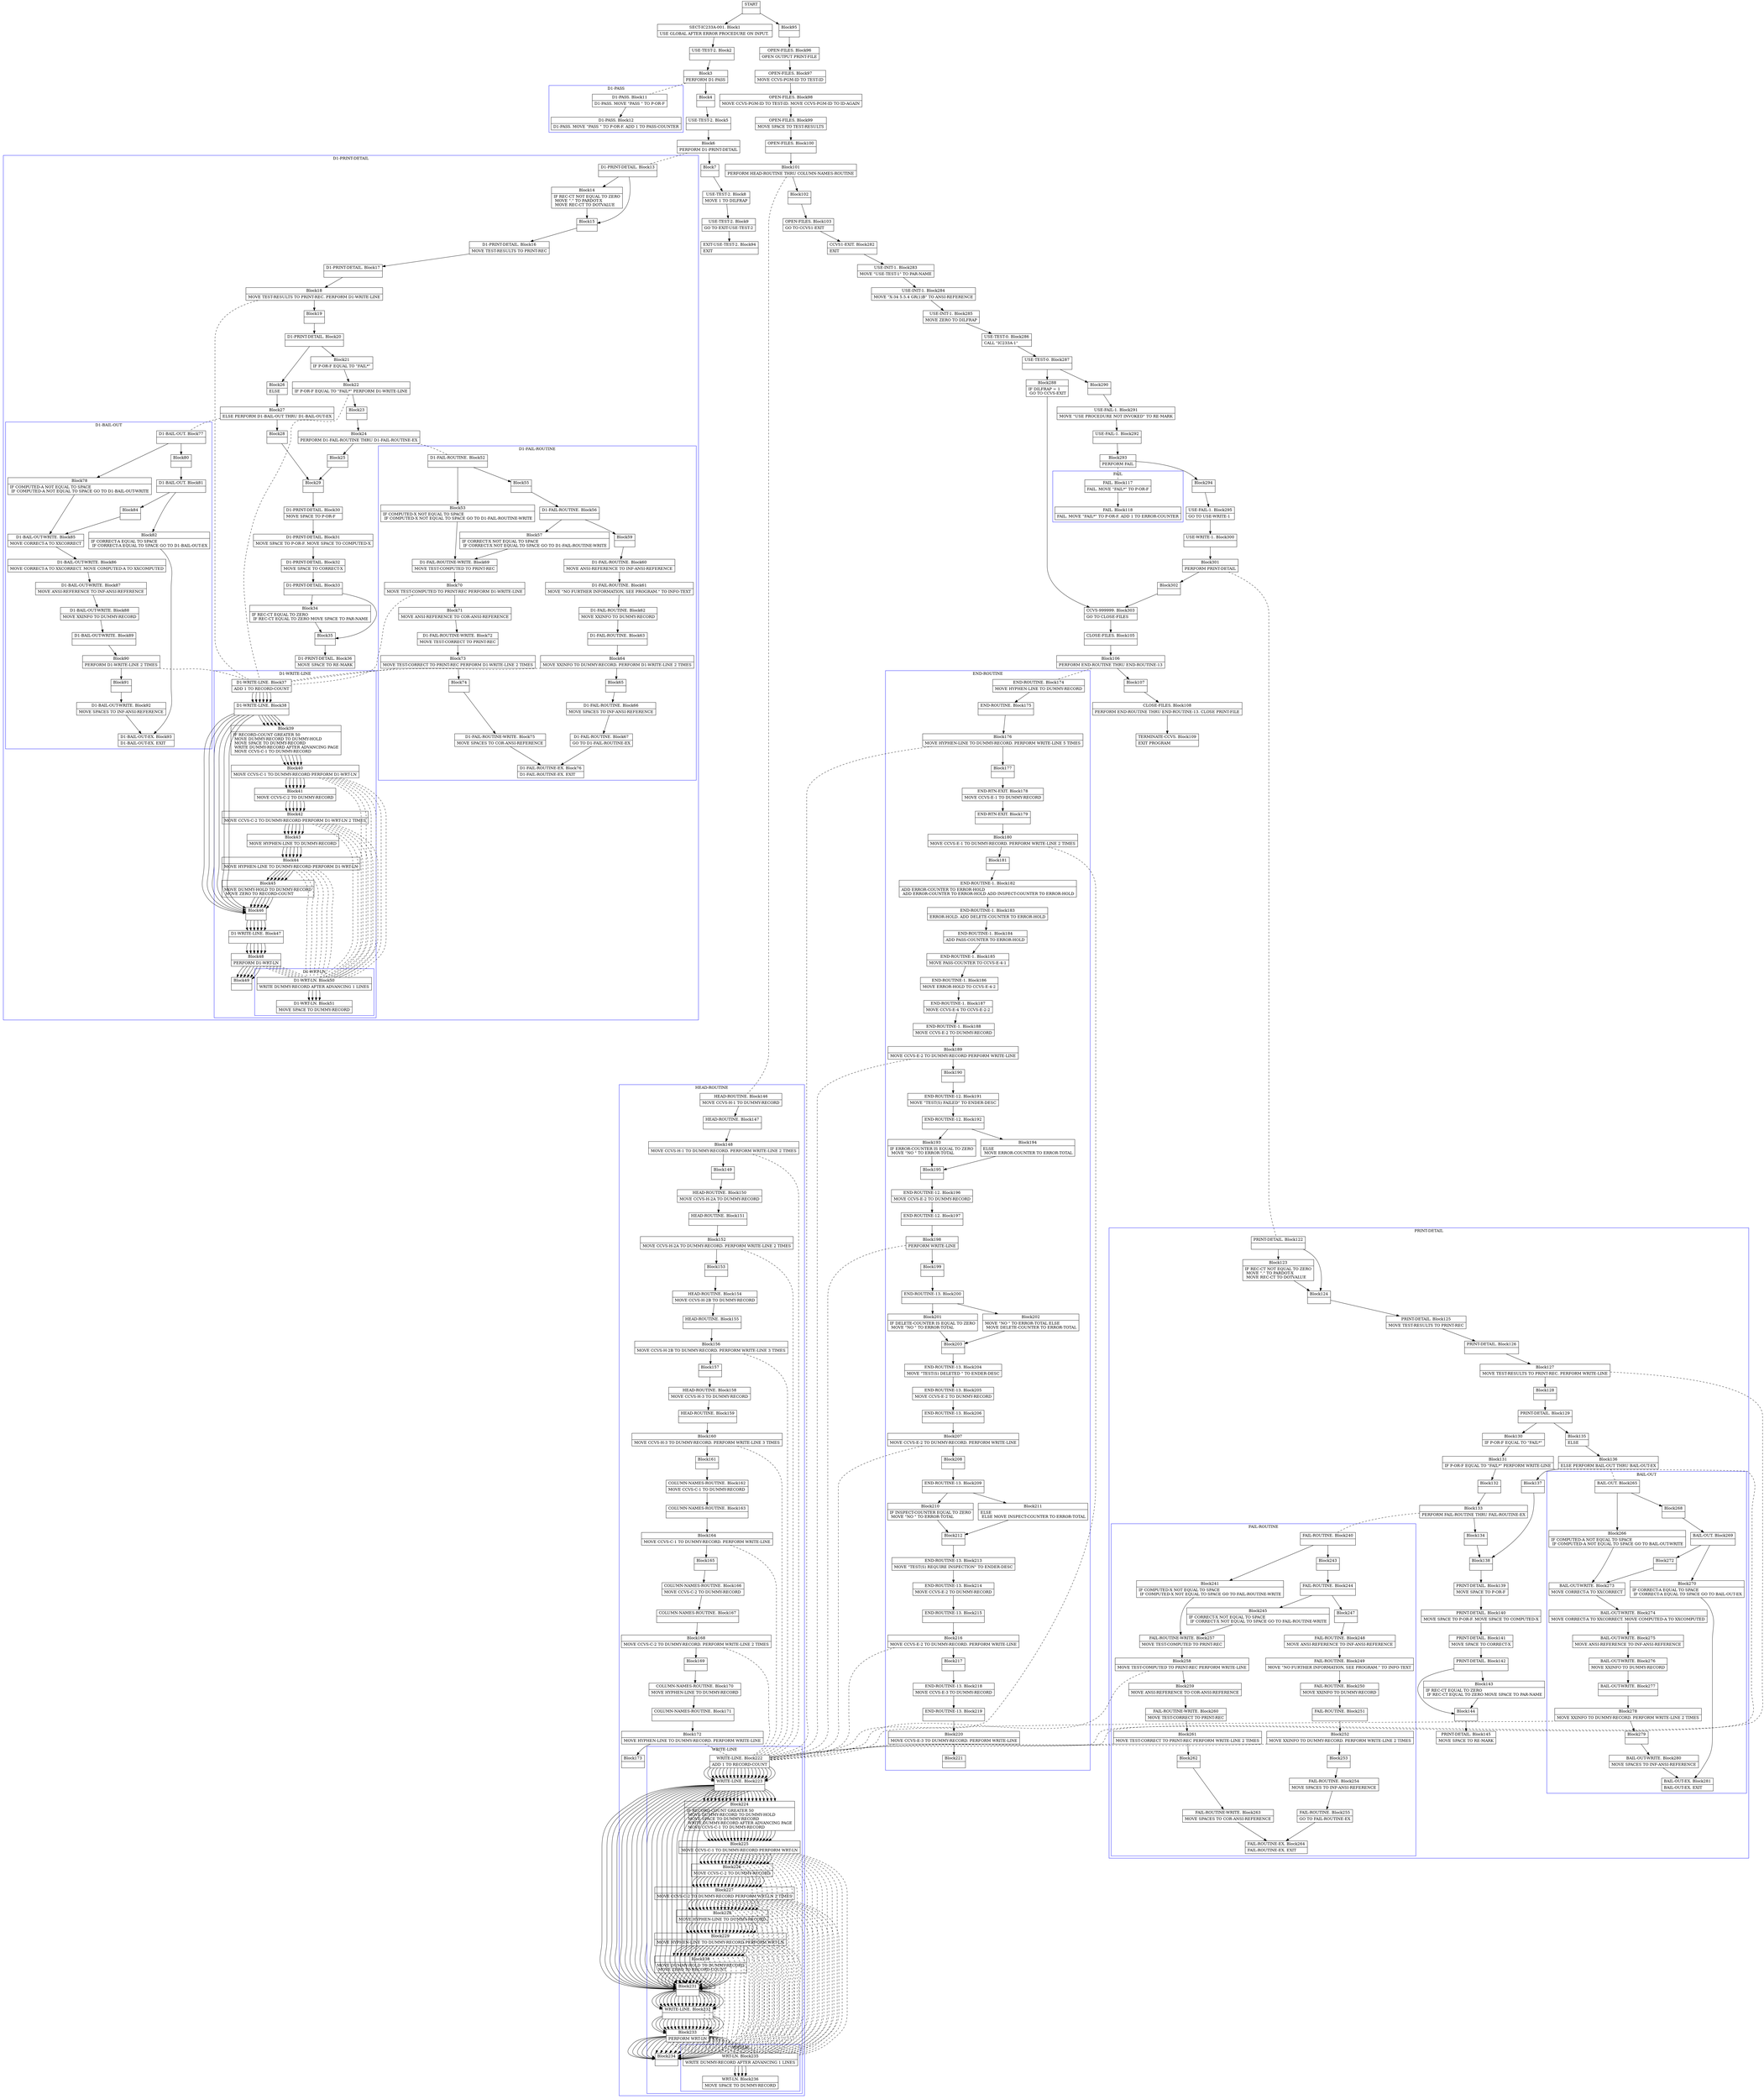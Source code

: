 digraph Cfg {
compound=true;
node [
shape = "record"
]

edge [
arrowtail = "empty"
]
Block0 [
label = "{START|}"
]
Block1 [
label = "{SECT-IC233A-001. Block1|    USE GLOBAL AFTER ERROR PROCEDURE ON INPUT. \l}"
]
Block2 [
label = "{USE-TEST-2. Block2|}"
]
Block3 [
label = "{Block3|    PERFORM D1-PASS\l}"
]
subgraph cluster_1{
color = blue;
label = "D1-PASS";
Block11 [
label = "{D1-PASS. Block11|D1-PASS.  MOVE \"PASS \" TO P-OR-F\l}"
]
Block12 [
label = "{D1-PASS. Block12|D1-PASS.  MOVE \"PASS \" TO P-OR-F.  ADD 1 TO PASS-COUNTER\l}"
]
Block11 -> Block12

}
Block3 -> Block11 [style=dashed, arrowhead=none]

Block4 [
label = "{Block4|}"
]
Block5 [
label = "{USE-TEST-2. Block5|}"
]
Block6 [
label = "{Block6|    PERFORM D1-PRINT-DETAIL\l}"
]
subgraph cluster_2{
color = blue;
label = "D1-PRINT-DETAIL";
Block13 [
label = "{D1-PRINT-DETAIL. Block13|}"
]
Block14 [
label = "{Block14|    IF REC-CT NOT EQUAL TO ZERO\l            MOVE \".\" TO PARDOT-X\l            MOVE REC-CT TO DOTVALUE\l}"
]
Block15 [
label = "{Block15|}"
]
Block16 [
label = "{D1-PRINT-DETAIL. Block16|    MOVE     TEST-RESULTS TO PRINT-REC\l}"
]
Block17 [
label = "{D1-PRINT-DETAIL. Block17|}"
]
Block18 [
label = "{Block18|    MOVE     TEST-RESULTS TO PRINT-REC. PERFORM D1-WRITE-LINE\l}"
]
subgraph cluster_3{
color = blue;
label = "D1-WRITE-LINE";
Block37 [
label = "{D1-WRITE-LINE. Block37|    ADD 1 TO RECORD-COUNT\l}"
]
Block38 [
label = "{D1-WRITE-LINE. Block38|}"
]
Block39 [
label = "{Block39|    IF RECORD-COUNT GREATER 50\l        MOVE DUMMY-RECORD TO DUMMY-HOLD\l        MOVE SPACE TO DUMMY-RECORD\l        WRITE DUMMY-RECORD AFTER ADVANCING PAGE\l        MOVE CCVS-C-1 TO DUMMY-RECORD\l}"
]
Block40 [
label = "{Block40|        MOVE CCVS-C-1 TO DUMMY-RECORD PERFORM D1-WRT-LN\l}"
]
subgraph cluster_7{
color = blue;
label = "D1-WRT-LN";
Block50 [
label = "{D1-WRT-LN. Block50|    WRITE    DUMMY-RECORD AFTER ADVANCING 1 LINES\l}"
]
Block51 [
label = "{D1-WRT-LN. Block51|    MOVE SPACE TO DUMMY-RECORD\l}"
]
Block50 -> Block51

}
Block40 -> Block50 [style=dashed, arrowhead=none]

Block41 [
label = "{Block41|        MOVE CCVS-C-2 TO DUMMY-RECORD\l}"
]
Block42 [
label = "{Block42|        MOVE CCVS-C-2 TO DUMMY-RECORD PERFORM D1-WRT-LN 2 TIMES\l}"
]
subgraph cluster_8{
color = blue;
label = "D1-WRT-LN";
Block50 [
label = "{D1-WRT-LN. Block50|    WRITE    DUMMY-RECORD AFTER ADVANCING 1 LINES\l}"
]
Block51 [
label = "{D1-WRT-LN. Block51|    MOVE SPACE TO DUMMY-RECORD\l}"
]
Block50 -> Block51

}
Block42 -> Block50 [style=dashed, arrowhead=none]

Block43 [
label = "{Block43|        MOVE HYPHEN-LINE TO DUMMY-RECORD\l}"
]
Block44 [
label = "{Block44|        MOVE HYPHEN-LINE TO DUMMY-RECORD PERFORM D1-WRT-LN\l}"
]
subgraph cluster_9{
color = blue;
label = "D1-WRT-LN";
Block50 [
label = "{D1-WRT-LN. Block50|    WRITE    DUMMY-RECORD AFTER ADVANCING 1 LINES\l}"
]
Block51 [
label = "{D1-WRT-LN. Block51|    MOVE SPACE TO DUMMY-RECORD\l}"
]
Block50 -> Block51

}
Block44 -> Block50 [style=dashed, arrowhead=none]

Block45 [
label = "{Block45|        MOVE DUMMY-HOLD TO DUMMY-RECORD\l        MOVE ZERO TO RECORD-COUNT\l}"
]
Block46 [
label = "{Block46|}"
]
Block47 [
label = "{D1-WRITE-LINE. Block47|}"
]
Block48 [
label = "{Block48|    PERFORM D1-WRT-LN\l}"
]
subgraph cluster_10{
color = blue;
label = "D1-WRT-LN";
Block50 [
label = "{D1-WRT-LN. Block50|    WRITE    DUMMY-RECORD AFTER ADVANCING 1 LINES\l}"
]
Block51 [
label = "{D1-WRT-LN. Block51|    MOVE SPACE TO DUMMY-RECORD\l}"
]
Block50 -> Block51

}
Block48 -> Block50 [style=dashed, arrowhead=none]

Block49 [
label = "{Block49|}"
]
Block37 -> Block38
Block38 -> Block39
Block38 -> Block46
Block39 -> Block40
Block40 -> Block41
Block41 -> Block42
Block42 -> Block43
Block43 -> Block44
Block44 -> Block45
Block45 -> Block46
Block46 -> Block47
Block47 -> Block48
Block48 -> Block49

}
Block18 -> Block37 [style=dashed, arrowhead=none]

Block19 [
label = "{Block19|}"
]
Block20 [
label = "{D1-PRINT-DETAIL. Block20|}"
]
Block21 [
label = "{Block21|    IF P-OR-F EQUAL TO \"FAIL*\"\l}"
]
Block22 [
label = "{Block22|    IF P-OR-F EQUAL TO \"FAIL*\"  PERFORM D1-WRITE-LINE\l}"
]
subgraph cluster_4{
color = blue;
label = "D1-WRITE-LINE";
Block37 [
label = "{D1-WRITE-LINE. Block37|    ADD 1 TO RECORD-COUNT\l}"
]
Block38 [
label = "{D1-WRITE-LINE. Block38|}"
]
Block39 [
label = "{Block39|    IF RECORD-COUNT GREATER 50\l        MOVE DUMMY-RECORD TO DUMMY-HOLD\l        MOVE SPACE TO DUMMY-RECORD\l        WRITE DUMMY-RECORD AFTER ADVANCING PAGE\l        MOVE CCVS-C-1 TO DUMMY-RECORD\l}"
]
Block40 [
label = "{Block40|        MOVE CCVS-C-1 TO DUMMY-RECORD PERFORM D1-WRT-LN\l}"
]
Block40 -> Block50 [style=dashed, arrowhead=none]

Block41 [
label = "{Block41|        MOVE CCVS-C-2 TO DUMMY-RECORD\l}"
]
Block42 [
label = "{Block42|        MOVE CCVS-C-2 TO DUMMY-RECORD PERFORM D1-WRT-LN 2 TIMES\l}"
]
Block42 -> Block50 [style=dashed, arrowhead=none]

Block43 [
label = "{Block43|        MOVE HYPHEN-LINE TO DUMMY-RECORD\l}"
]
Block44 [
label = "{Block44|        MOVE HYPHEN-LINE TO DUMMY-RECORD PERFORM D1-WRT-LN\l}"
]
Block44 -> Block50 [style=dashed, arrowhead=none]

Block45 [
label = "{Block45|        MOVE DUMMY-HOLD TO DUMMY-RECORD\l        MOVE ZERO TO RECORD-COUNT\l}"
]
Block46 [
label = "{Block46|}"
]
Block47 [
label = "{D1-WRITE-LINE. Block47|}"
]
Block48 [
label = "{Block48|    PERFORM D1-WRT-LN\l}"
]
Block48 -> Block50 [style=dashed, arrowhead=none]

Block49 [
label = "{Block49|}"
]
Block37 -> Block38
Block38 -> Block39
Block38 -> Block46
Block39 -> Block40
Block40 -> Block41
Block41 -> Block42
Block42 -> Block43
Block43 -> Block44
Block44 -> Block45
Block45 -> Block46
Block46 -> Block47
Block47 -> Block48
Block48 -> Block49

}
Block22 -> Block37 [style=dashed, arrowhead=none]

Block23 [
label = "{Block23|}"
]
Block24 [
label = "{Block24|       PERFORM D1-FAIL-ROUTINE THRU D1-FAIL-ROUTINE-EX\l}"
]
subgraph cluster_5{
color = blue;
label = "D1-FAIL-ROUTINE";
Block52 [
label = "{D1-FAIL-ROUTINE. Block52|}"
]
Block53 [
label = "{Block53|    IF COMPUTED-X NOT EQUAL TO SPACE\l    IF COMPUTED-X NOT EQUAL TO SPACE GO TO D1-FAIL-ROUTINE-WRITE\l}"
]
Block69 [
label = "{D1-FAIL-ROUTINE-WRITE. Block69|    MOVE   TEST-COMPUTED TO PRINT-REC\l}"
]
Block70 [
label = "{Block70|    MOVE   TEST-COMPUTED TO PRINT-REC PERFORM D1-WRITE-LINE\l}"
]
subgraph cluster_12{
color = blue;
label = "D1-WRITE-LINE";
Block37 [
label = "{D1-WRITE-LINE. Block37|    ADD 1 TO RECORD-COUNT\l}"
]
Block38 [
label = "{D1-WRITE-LINE. Block38|}"
]
Block39 [
label = "{Block39|    IF RECORD-COUNT GREATER 50\l        MOVE DUMMY-RECORD TO DUMMY-HOLD\l        MOVE SPACE TO DUMMY-RECORD\l        WRITE DUMMY-RECORD AFTER ADVANCING PAGE\l        MOVE CCVS-C-1 TO DUMMY-RECORD\l}"
]
Block40 [
label = "{Block40|        MOVE CCVS-C-1 TO DUMMY-RECORD PERFORM D1-WRT-LN\l}"
]
Block40 -> Block50 [style=dashed, arrowhead=none]

Block41 [
label = "{Block41|        MOVE CCVS-C-2 TO DUMMY-RECORD\l}"
]
Block42 [
label = "{Block42|        MOVE CCVS-C-2 TO DUMMY-RECORD PERFORM D1-WRT-LN 2 TIMES\l}"
]
Block42 -> Block50 [style=dashed, arrowhead=none]

Block43 [
label = "{Block43|        MOVE HYPHEN-LINE TO DUMMY-RECORD\l}"
]
Block44 [
label = "{Block44|        MOVE HYPHEN-LINE TO DUMMY-RECORD PERFORM D1-WRT-LN\l}"
]
Block44 -> Block50 [style=dashed, arrowhead=none]

Block45 [
label = "{Block45|        MOVE DUMMY-HOLD TO DUMMY-RECORD\l        MOVE ZERO TO RECORD-COUNT\l}"
]
Block46 [
label = "{Block46|}"
]
Block47 [
label = "{D1-WRITE-LINE. Block47|}"
]
Block48 [
label = "{Block48|    PERFORM D1-WRT-LN\l}"
]
Block48 -> Block50 [style=dashed, arrowhead=none]

Block49 [
label = "{Block49|}"
]
Block37 -> Block38
Block38 -> Block39
Block38 -> Block46
Block39 -> Block40
Block40 -> Block41
Block41 -> Block42
Block42 -> Block43
Block43 -> Block44
Block44 -> Block45
Block45 -> Block46
Block46 -> Block47
Block47 -> Block48
Block48 -> Block49

}
Block70 -> Block37 [style=dashed, arrowhead=none]

Block71 [
label = "{Block71|    MOVE   ANSI-REFERENCE TO COR-ANSI-REFERENCE\l}"
]
Block72 [
label = "{D1-FAIL-ROUTINE-WRITE. Block72|    MOVE TEST-CORRECT TO PRINT-REC\l}"
]
Block73 [
label = "{Block73|    MOVE TEST-CORRECT TO PRINT-REC PERFORM D1-WRITE-LINE 2 TIMES\l}"
]
subgraph cluster_13{
color = blue;
label = "D1-WRITE-LINE";
Block37 [
label = "{D1-WRITE-LINE. Block37|    ADD 1 TO RECORD-COUNT\l}"
]
Block38 [
label = "{D1-WRITE-LINE. Block38|}"
]
Block39 [
label = "{Block39|    IF RECORD-COUNT GREATER 50\l        MOVE DUMMY-RECORD TO DUMMY-HOLD\l        MOVE SPACE TO DUMMY-RECORD\l        WRITE DUMMY-RECORD AFTER ADVANCING PAGE\l        MOVE CCVS-C-1 TO DUMMY-RECORD\l}"
]
Block40 [
label = "{Block40|        MOVE CCVS-C-1 TO DUMMY-RECORD PERFORM D1-WRT-LN\l}"
]
Block40 -> Block50 [style=dashed, arrowhead=none]

Block41 [
label = "{Block41|        MOVE CCVS-C-2 TO DUMMY-RECORD\l}"
]
Block42 [
label = "{Block42|        MOVE CCVS-C-2 TO DUMMY-RECORD PERFORM D1-WRT-LN 2 TIMES\l}"
]
Block42 -> Block50 [style=dashed, arrowhead=none]

Block43 [
label = "{Block43|        MOVE HYPHEN-LINE TO DUMMY-RECORD\l}"
]
Block44 [
label = "{Block44|        MOVE HYPHEN-LINE TO DUMMY-RECORD PERFORM D1-WRT-LN\l}"
]
Block44 -> Block50 [style=dashed, arrowhead=none]

Block45 [
label = "{Block45|        MOVE DUMMY-HOLD TO DUMMY-RECORD\l        MOVE ZERO TO RECORD-COUNT\l}"
]
Block46 [
label = "{Block46|}"
]
Block47 [
label = "{D1-WRITE-LINE. Block47|}"
]
Block48 [
label = "{Block48|    PERFORM D1-WRT-LN\l}"
]
Block48 -> Block50 [style=dashed, arrowhead=none]

Block49 [
label = "{Block49|}"
]
Block37 -> Block38
Block38 -> Block39
Block38 -> Block46
Block39 -> Block40
Block40 -> Block41
Block41 -> Block42
Block42 -> Block43
Block43 -> Block44
Block44 -> Block45
Block45 -> Block46
Block46 -> Block47
Block47 -> Block48
Block48 -> Block49

}
Block73 -> Block37 [style=dashed, arrowhead=none]

Block74 [
label = "{Block74|}"
]
Block75 [
label = "{D1-FAIL-ROUTINE-WRITE. Block75|    MOVE   SPACES TO COR-ANSI-REFERENCE\l}"
]
Block76 [
label = "{D1-FAIL-ROUTINE-EX. Block76|D1-FAIL-ROUTINE-EX. EXIT\l}"
]
Block55 [
label = "{Block55|}"
]
Block56 [
label = "{D1-FAIL-ROUTINE. Block56|}"
]
Block57 [
label = "{Block57|    IF CORRECT-X NOT EQUAL TO SPACE\l    IF CORRECT-X NOT EQUAL TO SPACE GO TO D1-FAIL-ROUTINE-WRITE\l}"
]
Block59 [
label = "{Block59|}"
]
Block60 [
label = "{D1-FAIL-ROUTINE. Block60|    MOVE   ANSI-REFERENCE TO INF-ANSI-REFERENCE\l}"
]
Block61 [
label = "{D1-FAIL-ROUTINE. Block61|    MOVE  \"NO FURTHER INFORMATION, SEE PROGRAM.\" TO INFO-TEXT\l}"
]
Block62 [
label = "{D1-FAIL-ROUTINE. Block62|    MOVE   XXINFO TO DUMMY-RECORD\l}"
]
Block63 [
label = "{D1-FAIL-ROUTINE. Block63|}"
]
Block64 [
label = "{Block64|    MOVE   XXINFO TO DUMMY-RECORD. PERFORM D1-WRITE-LINE 2 TIMES\l}"
]
subgraph cluster_11{
color = blue;
label = "D1-WRITE-LINE";
Block37 [
label = "{D1-WRITE-LINE. Block37|    ADD 1 TO RECORD-COUNT\l}"
]
Block38 [
label = "{D1-WRITE-LINE. Block38|}"
]
Block39 [
label = "{Block39|    IF RECORD-COUNT GREATER 50\l        MOVE DUMMY-RECORD TO DUMMY-HOLD\l        MOVE SPACE TO DUMMY-RECORD\l        WRITE DUMMY-RECORD AFTER ADVANCING PAGE\l        MOVE CCVS-C-1 TO DUMMY-RECORD\l}"
]
Block40 [
label = "{Block40|        MOVE CCVS-C-1 TO DUMMY-RECORD PERFORM D1-WRT-LN\l}"
]
Block40 -> Block50 [style=dashed, arrowhead=none]

Block41 [
label = "{Block41|        MOVE CCVS-C-2 TO DUMMY-RECORD\l}"
]
Block42 [
label = "{Block42|        MOVE CCVS-C-2 TO DUMMY-RECORD PERFORM D1-WRT-LN 2 TIMES\l}"
]
Block42 -> Block50 [style=dashed, arrowhead=none]

Block43 [
label = "{Block43|        MOVE HYPHEN-LINE TO DUMMY-RECORD\l}"
]
Block44 [
label = "{Block44|        MOVE HYPHEN-LINE TO DUMMY-RECORD PERFORM D1-WRT-LN\l}"
]
Block44 -> Block50 [style=dashed, arrowhead=none]

Block45 [
label = "{Block45|        MOVE DUMMY-HOLD TO DUMMY-RECORD\l        MOVE ZERO TO RECORD-COUNT\l}"
]
Block46 [
label = "{Block46|}"
]
Block47 [
label = "{D1-WRITE-LINE. Block47|}"
]
Block48 [
label = "{Block48|    PERFORM D1-WRT-LN\l}"
]
Block48 -> Block50 [style=dashed, arrowhead=none]

Block49 [
label = "{Block49|}"
]
Block37 -> Block38
Block38 -> Block39
Block38 -> Block46
Block39 -> Block40
Block40 -> Block41
Block41 -> Block42
Block42 -> Block43
Block43 -> Block44
Block44 -> Block45
Block45 -> Block46
Block46 -> Block47
Block47 -> Block48
Block48 -> Block49

}
Block64 -> Block37 [style=dashed, arrowhead=none]

Block65 [
label = "{Block65|}"
]
Block66 [
label = "{D1-FAIL-ROUTINE. Block66|    MOVE   SPACES TO INF-ANSI-REFERENCE\l}"
]
Block67 [
label = "{D1-FAIL-ROUTINE. Block67|    GO TO  D1-FAIL-ROUTINE-EX\l}"
]
Block52 -> Block53
Block52 -> Block55
Block53 -> Block69
Block69 -> Block70
Block70 -> Block71
Block71 -> Block72
Block72 -> Block73
Block73 -> Block74
Block74 -> Block75
Block75 -> Block76
Block55 -> Block56
Block56 -> Block57
Block56 -> Block59
Block57 -> Block69
Block59 -> Block60
Block60 -> Block61
Block61 -> Block62
Block62 -> Block63
Block63 -> Block64
Block64 -> Block65
Block65 -> Block66
Block66 -> Block67
Block67 -> Block76

}
Block24 -> Block52 [style=dashed, arrowhead=none]

Block25 [
label = "{Block25|}"
]
Block29 [
label = "{Block29|}"
]
Block30 [
label = "{D1-PRINT-DETAIL. Block30|    MOVE SPACE TO P-OR-F\l}"
]
Block31 [
label = "{D1-PRINT-DETAIL. Block31|    MOVE SPACE TO P-OR-F. MOVE SPACE TO COMPUTED-X\l}"
]
Block32 [
label = "{D1-PRINT-DETAIL. Block32|    MOVE SPACE TO CORRECT-X\l}"
]
Block33 [
label = "{D1-PRINT-DETAIL. Block33|}"
]
Block34 [
label = "{Block34|    IF     REC-CT EQUAL TO ZERO\l    IF     REC-CT EQUAL TO ZERO  MOVE SPACE TO PAR-NAME\l}"
]
Block35 [
label = "{Block35|}"
]
Block36 [
label = "{D1-PRINT-DETAIL. Block36|    MOVE     SPACE TO RE-MARK\l}"
]
Block26 [
label = "{Block26|         ELSE\l}"
]
Block27 [
label = "{Block27|         ELSE PERFORM D1-BAIL-OUT THRU D1-BAIL-OUT-EX\l}"
]
subgraph cluster_6{
color = blue;
label = "D1-BAIL-OUT";
Block77 [
label = "{D1-BAIL-OUT. Block77|}"
]
Block78 [
label = "{Block78|    IF  COMPUTED-A NOT EQUAL TO SPACE\l    IF  COMPUTED-A NOT EQUAL TO SPACE GO TO D1-BAIL-OUT-WRITE\l}"
]
Block85 [
label = "{D1-BAIL-OUT-WRITE. Block85|    MOVE CORRECT-A TO XXCORRECT\l}"
]
Block86 [
label = "{D1-BAIL-OUT-WRITE. Block86|    MOVE CORRECT-A TO XXCORRECT. MOVE COMPUTED-A TO XXCOMPUTED\l}"
]
Block87 [
label = "{D1-BAIL-OUT-WRITE. Block87|    MOVE   ANSI-REFERENCE TO INF-ANSI-REFERENCE\l}"
]
Block88 [
label = "{D1-BAIL-OUT-WRITE. Block88|    MOVE   XXINFO TO DUMMY-RECORD\l}"
]
Block89 [
label = "{D1-BAIL-OUT-WRITE. Block89|}"
]
Block90 [
label = "{Block90|    PERFORM D1-WRITE-LINE 2 TIMES\l}"
]
subgraph cluster_14{
color = blue;
label = "D1-WRITE-LINE";
Block37 [
label = "{D1-WRITE-LINE. Block37|    ADD 1 TO RECORD-COUNT\l}"
]
Block38 [
label = "{D1-WRITE-LINE. Block38|}"
]
Block39 [
label = "{Block39|    IF RECORD-COUNT GREATER 50\l        MOVE DUMMY-RECORD TO DUMMY-HOLD\l        MOVE SPACE TO DUMMY-RECORD\l        WRITE DUMMY-RECORD AFTER ADVANCING PAGE\l        MOVE CCVS-C-1 TO DUMMY-RECORD\l}"
]
Block40 [
label = "{Block40|        MOVE CCVS-C-1 TO DUMMY-RECORD PERFORM D1-WRT-LN\l}"
]
Block40 -> Block50 [style=dashed, arrowhead=none]

Block41 [
label = "{Block41|        MOVE CCVS-C-2 TO DUMMY-RECORD\l}"
]
Block42 [
label = "{Block42|        MOVE CCVS-C-2 TO DUMMY-RECORD PERFORM D1-WRT-LN 2 TIMES\l}"
]
Block42 -> Block50 [style=dashed, arrowhead=none]

Block43 [
label = "{Block43|        MOVE HYPHEN-LINE TO DUMMY-RECORD\l}"
]
Block44 [
label = "{Block44|        MOVE HYPHEN-LINE TO DUMMY-RECORD PERFORM D1-WRT-LN\l}"
]
Block44 -> Block50 [style=dashed, arrowhead=none]

Block45 [
label = "{Block45|        MOVE DUMMY-HOLD TO DUMMY-RECORD\l        MOVE ZERO TO RECORD-COUNT\l}"
]
Block46 [
label = "{Block46|}"
]
Block47 [
label = "{D1-WRITE-LINE. Block47|}"
]
Block48 [
label = "{Block48|    PERFORM D1-WRT-LN\l}"
]
Block48 -> Block50 [style=dashed, arrowhead=none]

Block49 [
label = "{Block49|}"
]
Block37 -> Block38
Block38 -> Block39
Block38 -> Block46
Block39 -> Block40
Block40 -> Block41
Block41 -> Block42
Block42 -> Block43
Block43 -> Block44
Block44 -> Block45
Block45 -> Block46
Block46 -> Block47
Block47 -> Block48
Block48 -> Block49

}
Block90 -> Block37 [style=dashed, arrowhead=none]

Block91 [
label = "{Block91|}"
]
Block92 [
label = "{D1-BAIL-OUT-WRITE. Block92|    MOVE   SPACES TO INF-ANSI-REFERENCE\l}"
]
Block93 [
label = "{D1-BAIL-OUT-EX. Block93|D1-BAIL-OUT-EX. EXIT\l}"
]
Block80 [
label = "{Block80|}"
]
Block81 [
label = "{D1-BAIL-OUT. Block81|}"
]
Block82 [
label = "{Block82|    IF  CORRECT-A EQUAL TO SPACE\l    IF  CORRECT-A EQUAL TO SPACE GO TO D1-BAIL-OUT-EX\l}"
]
Block84 [
label = "{Block84|}"
]
Block77 -> Block78
Block77 -> Block80
Block78 -> Block85
Block85 -> Block86
Block86 -> Block87
Block87 -> Block88
Block88 -> Block89
Block89 -> Block90
Block90 -> Block91
Block91 -> Block92
Block92 -> Block93
Block80 -> Block81
Block81 -> Block82
Block81 -> Block84
Block82 -> Block93
Block84 -> Block85

}
Block27 -> Block77 [style=dashed, arrowhead=none]

Block28 [
label = "{Block28|}"
]
Block13 -> Block14
Block13 -> Block15
Block14 -> Block15
Block15 -> Block16
Block16 -> Block17
Block17 -> Block18
Block18 -> Block19
Block19 -> Block20
Block20 -> Block21
Block20 -> Block26
Block21 -> Block22
Block22 -> Block23
Block23 -> Block24
Block24 -> Block25
Block25 -> Block29
Block29 -> Block30
Block30 -> Block31
Block31 -> Block32
Block32 -> Block33
Block33 -> Block34
Block33 -> Block35
Block34 -> Block35
Block35 -> Block36
Block26 -> Block27
Block27 -> Block28
Block28 -> Block29

}
Block6 -> Block13 [style=dashed, arrowhead=none]

Block7 [
label = "{Block7|}"
]
Block8 [
label = "{USE-TEST-2. Block8|    MOVE    1 TO DILFRAP\l}"
]
Block9 [
label = "{USE-TEST-2. Block9|    GO TO EXIT-USE-TEST-2\l}"
]
Block94 [
label = "{EXIT-USE-TEST-2. Block94|    EXIT\l}"
]
Block95 [
label = "{Block95|}"
]
Block96 [
label = "{OPEN-FILES. Block96|    OPEN     OUTPUT PRINT-FILE\l}"
]
Block97 [
label = "{OPEN-FILES. Block97|    MOVE CCVS-PGM-ID TO TEST-ID\l}"
]
Block98 [
label = "{OPEN-FILES. Block98|    MOVE CCVS-PGM-ID TO TEST-ID. MOVE CCVS-PGM-ID TO ID-AGAIN\l}"
]
Block99 [
label = "{OPEN-FILES. Block99|    MOVE    SPACE TO TEST-RESULTS\l}"
]
Block100 [
label = "{OPEN-FILES. Block100|}"
]
Block101 [
label = "{Block101|    PERFORM  HEAD-ROUTINE THRU COLUMN-NAMES-ROUTINE\l}"
]
subgraph cluster_15{
color = blue;
label = "HEAD-ROUTINE";
Block146 [
label = "{HEAD-ROUTINE. Block146|    MOVE CCVS-H-1  TO DUMMY-RECORD\l}"
]
Block147 [
label = "{HEAD-ROUTINE. Block147|}"
]
Block148 [
label = "{Block148|    MOVE CCVS-H-1  TO DUMMY-RECORD. PERFORM WRITE-LINE 2 TIMES\l}"
]
subgraph cluster_21{
color = blue;
label = "WRITE-LINE";
Block222 [
label = "{WRITE-LINE. Block222|    ADD 1 TO RECORD-COUNT\l}"
]
Block223 [
label = "{WRITE-LINE. Block223|}"
]
Block224 [
label = "{Block224|    IF RECORD-COUNT GREATER 50\l        MOVE DUMMY-RECORD TO DUMMY-HOLD\l        MOVE SPACE TO DUMMY-RECORD\l        WRITE DUMMY-RECORD AFTER ADVANCING PAGE\l        MOVE CCVS-C-1 TO DUMMY-RECORD\l}"
]
Block225 [
label = "{Block225|        MOVE CCVS-C-1 TO DUMMY-RECORD PERFORM WRT-LN\l}"
]
subgraph cluster_35{
color = blue;
label = "WRT-LN";
Block235 [
label = "{WRT-LN. Block235|    WRITE    DUMMY-RECORD AFTER ADVANCING 1 LINES\l}"
]
Block236 [
label = "{WRT-LN. Block236|    MOVE SPACE TO DUMMY-RECORD\l}"
]
Block235 -> Block236

}
Block225 -> Block235 [style=dashed, arrowhead=none]

Block226 [
label = "{Block226|        MOVE CCVS-C-2 TO DUMMY-RECORD\l}"
]
Block227 [
label = "{Block227|        MOVE CCVS-C-2 TO DUMMY-RECORD PERFORM WRT-LN 2 TIMES\l}"
]
subgraph cluster_36{
color = blue;
label = "WRT-LN";
Block235 [
label = "{WRT-LN. Block235|    WRITE    DUMMY-RECORD AFTER ADVANCING 1 LINES\l}"
]
Block236 [
label = "{WRT-LN. Block236|    MOVE SPACE TO DUMMY-RECORD\l}"
]
Block235 -> Block236

}
Block227 -> Block235 [style=dashed, arrowhead=none]

Block228 [
label = "{Block228|        MOVE HYPHEN-LINE TO DUMMY-RECORD\l}"
]
Block229 [
label = "{Block229|        MOVE HYPHEN-LINE TO DUMMY-RECORD PERFORM WRT-LN\l}"
]
subgraph cluster_37{
color = blue;
label = "WRT-LN";
Block235 [
label = "{WRT-LN. Block235|    WRITE    DUMMY-RECORD AFTER ADVANCING 1 LINES\l}"
]
Block236 [
label = "{WRT-LN. Block236|    MOVE SPACE TO DUMMY-RECORD\l}"
]
Block235 -> Block236

}
Block229 -> Block235 [style=dashed, arrowhead=none]

Block230 [
label = "{Block230|        MOVE DUMMY-HOLD TO DUMMY-RECORD\l        MOVE ZERO TO RECORD-COUNT\l}"
]
Block231 [
label = "{Block231|}"
]
Block232 [
label = "{WRITE-LINE. Block232|}"
]
Block233 [
label = "{Block233|    PERFORM WRT-LN\l}"
]
subgraph cluster_38{
color = blue;
label = "WRT-LN";
Block235 [
label = "{WRT-LN. Block235|    WRITE    DUMMY-RECORD AFTER ADVANCING 1 LINES\l}"
]
Block236 [
label = "{WRT-LN. Block236|    MOVE SPACE TO DUMMY-RECORD\l}"
]
Block235 -> Block236

}
Block233 -> Block235 [style=dashed, arrowhead=none]

Block234 [
label = "{Block234|}"
]
Block222 -> Block223
Block223 -> Block224
Block223 -> Block231
Block224 -> Block225
Block225 -> Block226
Block226 -> Block227
Block227 -> Block228
Block228 -> Block229
Block229 -> Block230
Block230 -> Block231
Block231 -> Block232
Block232 -> Block233
Block233 -> Block234

}
Block148 -> Block222 [style=dashed, arrowhead=none]

Block149 [
label = "{Block149|}"
]
Block150 [
label = "{HEAD-ROUTINE. Block150|    MOVE CCVS-H-2A TO DUMMY-RECORD\l}"
]
Block151 [
label = "{HEAD-ROUTINE. Block151|}"
]
Block152 [
label = "{Block152|    MOVE CCVS-H-2A TO DUMMY-RECORD. PERFORM WRITE-LINE 2 TIMES\l}"
]
subgraph cluster_22{
color = blue;
label = "WRITE-LINE";
Block222 [
label = "{WRITE-LINE. Block222|    ADD 1 TO RECORD-COUNT\l}"
]
Block223 [
label = "{WRITE-LINE. Block223|}"
]
Block224 [
label = "{Block224|    IF RECORD-COUNT GREATER 50\l        MOVE DUMMY-RECORD TO DUMMY-HOLD\l        MOVE SPACE TO DUMMY-RECORD\l        WRITE DUMMY-RECORD AFTER ADVANCING PAGE\l        MOVE CCVS-C-1 TO DUMMY-RECORD\l}"
]
Block225 [
label = "{Block225|        MOVE CCVS-C-1 TO DUMMY-RECORD PERFORM WRT-LN\l}"
]
Block225 -> Block235 [style=dashed, arrowhead=none]

Block226 [
label = "{Block226|        MOVE CCVS-C-2 TO DUMMY-RECORD\l}"
]
Block227 [
label = "{Block227|        MOVE CCVS-C-2 TO DUMMY-RECORD PERFORM WRT-LN 2 TIMES\l}"
]
Block227 -> Block235 [style=dashed, arrowhead=none]

Block228 [
label = "{Block228|        MOVE HYPHEN-LINE TO DUMMY-RECORD\l}"
]
Block229 [
label = "{Block229|        MOVE HYPHEN-LINE TO DUMMY-RECORD PERFORM WRT-LN\l}"
]
Block229 -> Block235 [style=dashed, arrowhead=none]

Block230 [
label = "{Block230|        MOVE DUMMY-HOLD TO DUMMY-RECORD\l        MOVE ZERO TO RECORD-COUNT\l}"
]
Block231 [
label = "{Block231|}"
]
Block232 [
label = "{WRITE-LINE. Block232|}"
]
Block233 [
label = "{Block233|    PERFORM WRT-LN\l}"
]
Block233 -> Block235 [style=dashed, arrowhead=none]

Block234 [
label = "{Block234|}"
]
Block222 -> Block223
Block223 -> Block224
Block223 -> Block231
Block224 -> Block225
Block225 -> Block226
Block226 -> Block227
Block227 -> Block228
Block228 -> Block229
Block229 -> Block230
Block230 -> Block231
Block231 -> Block232
Block232 -> Block233
Block233 -> Block234

}
Block152 -> Block222 [style=dashed, arrowhead=none]

Block153 [
label = "{Block153|}"
]
Block154 [
label = "{HEAD-ROUTINE. Block154|    MOVE CCVS-H-2B TO DUMMY-RECORD\l}"
]
Block155 [
label = "{HEAD-ROUTINE. Block155|}"
]
Block156 [
label = "{Block156|    MOVE CCVS-H-2B TO DUMMY-RECORD. PERFORM WRITE-LINE 3 TIMES\l}"
]
subgraph cluster_23{
color = blue;
label = "WRITE-LINE";
Block222 [
label = "{WRITE-LINE. Block222|    ADD 1 TO RECORD-COUNT\l}"
]
Block223 [
label = "{WRITE-LINE. Block223|}"
]
Block224 [
label = "{Block224|    IF RECORD-COUNT GREATER 50\l        MOVE DUMMY-RECORD TO DUMMY-HOLD\l        MOVE SPACE TO DUMMY-RECORD\l        WRITE DUMMY-RECORD AFTER ADVANCING PAGE\l        MOVE CCVS-C-1 TO DUMMY-RECORD\l}"
]
Block225 [
label = "{Block225|        MOVE CCVS-C-1 TO DUMMY-RECORD PERFORM WRT-LN\l}"
]
Block225 -> Block235 [style=dashed, arrowhead=none]

Block226 [
label = "{Block226|        MOVE CCVS-C-2 TO DUMMY-RECORD\l}"
]
Block227 [
label = "{Block227|        MOVE CCVS-C-2 TO DUMMY-RECORD PERFORM WRT-LN 2 TIMES\l}"
]
Block227 -> Block235 [style=dashed, arrowhead=none]

Block228 [
label = "{Block228|        MOVE HYPHEN-LINE TO DUMMY-RECORD\l}"
]
Block229 [
label = "{Block229|        MOVE HYPHEN-LINE TO DUMMY-RECORD PERFORM WRT-LN\l}"
]
Block229 -> Block235 [style=dashed, arrowhead=none]

Block230 [
label = "{Block230|        MOVE DUMMY-HOLD TO DUMMY-RECORD\l        MOVE ZERO TO RECORD-COUNT\l}"
]
Block231 [
label = "{Block231|}"
]
Block232 [
label = "{WRITE-LINE. Block232|}"
]
Block233 [
label = "{Block233|    PERFORM WRT-LN\l}"
]
Block233 -> Block235 [style=dashed, arrowhead=none]

Block234 [
label = "{Block234|}"
]
Block222 -> Block223
Block223 -> Block224
Block223 -> Block231
Block224 -> Block225
Block225 -> Block226
Block226 -> Block227
Block227 -> Block228
Block228 -> Block229
Block229 -> Block230
Block230 -> Block231
Block231 -> Block232
Block232 -> Block233
Block233 -> Block234

}
Block156 -> Block222 [style=dashed, arrowhead=none]

Block157 [
label = "{Block157|}"
]
Block158 [
label = "{HEAD-ROUTINE. Block158|    MOVE CCVS-H-3  TO DUMMY-RECORD\l}"
]
Block159 [
label = "{HEAD-ROUTINE. Block159|}"
]
Block160 [
label = "{Block160|    MOVE CCVS-H-3  TO DUMMY-RECORD. PERFORM WRITE-LINE 3 TIMES\l}"
]
subgraph cluster_24{
color = blue;
label = "WRITE-LINE";
Block222 [
label = "{WRITE-LINE. Block222|    ADD 1 TO RECORD-COUNT\l}"
]
Block223 [
label = "{WRITE-LINE. Block223|}"
]
Block224 [
label = "{Block224|    IF RECORD-COUNT GREATER 50\l        MOVE DUMMY-RECORD TO DUMMY-HOLD\l        MOVE SPACE TO DUMMY-RECORD\l        WRITE DUMMY-RECORD AFTER ADVANCING PAGE\l        MOVE CCVS-C-1 TO DUMMY-RECORD\l}"
]
Block225 [
label = "{Block225|        MOVE CCVS-C-1 TO DUMMY-RECORD PERFORM WRT-LN\l}"
]
Block225 -> Block235 [style=dashed, arrowhead=none]

Block226 [
label = "{Block226|        MOVE CCVS-C-2 TO DUMMY-RECORD\l}"
]
Block227 [
label = "{Block227|        MOVE CCVS-C-2 TO DUMMY-RECORD PERFORM WRT-LN 2 TIMES\l}"
]
Block227 -> Block235 [style=dashed, arrowhead=none]

Block228 [
label = "{Block228|        MOVE HYPHEN-LINE TO DUMMY-RECORD\l}"
]
Block229 [
label = "{Block229|        MOVE HYPHEN-LINE TO DUMMY-RECORD PERFORM WRT-LN\l}"
]
Block229 -> Block235 [style=dashed, arrowhead=none]

Block230 [
label = "{Block230|        MOVE DUMMY-HOLD TO DUMMY-RECORD\l        MOVE ZERO TO RECORD-COUNT\l}"
]
Block231 [
label = "{Block231|}"
]
Block232 [
label = "{WRITE-LINE. Block232|}"
]
Block233 [
label = "{Block233|    PERFORM WRT-LN\l}"
]
Block233 -> Block235 [style=dashed, arrowhead=none]

Block234 [
label = "{Block234|}"
]
Block222 -> Block223
Block223 -> Block224
Block223 -> Block231
Block224 -> Block225
Block225 -> Block226
Block226 -> Block227
Block227 -> Block228
Block228 -> Block229
Block229 -> Block230
Block230 -> Block231
Block231 -> Block232
Block232 -> Block233
Block233 -> Block234

}
Block160 -> Block222 [style=dashed, arrowhead=none]

Block161 [
label = "{Block161|}"
]
Block162 [
label = "{COLUMN-NAMES-ROUTINE. Block162|    MOVE CCVS-C-1 TO DUMMY-RECORD\l}"
]
Block163 [
label = "{COLUMN-NAMES-ROUTINE. Block163|}"
]
Block164 [
label = "{Block164|    MOVE CCVS-C-1 TO DUMMY-RECORD. PERFORM WRITE-LINE\l}"
]
subgraph cluster_25{
color = blue;
label = "WRITE-LINE";
Block222 [
label = "{WRITE-LINE. Block222|    ADD 1 TO RECORD-COUNT\l}"
]
Block223 [
label = "{WRITE-LINE. Block223|}"
]
Block224 [
label = "{Block224|    IF RECORD-COUNT GREATER 50\l        MOVE DUMMY-RECORD TO DUMMY-HOLD\l        MOVE SPACE TO DUMMY-RECORD\l        WRITE DUMMY-RECORD AFTER ADVANCING PAGE\l        MOVE CCVS-C-1 TO DUMMY-RECORD\l}"
]
Block225 [
label = "{Block225|        MOVE CCVS-C-1 TO DUMMY-RECORD PERFORM WRT-LN\l}"
]
Block225 -> Block235 [style=dashed, arrowhead=none]

Block226 [
label = "{Block226|        MOVE CCVS-C-2 TO DUMMY-RECORD\l}"
]
Block227 [
label = "{Block227|        MOVE CCVS-C-2 TO DUMMY-RECORD PERFORM WRT-LN 2 TIMES\l}"
]
Block227 -> Block235 [style=dashed, arrowhead=none]

Block228 [
label = "{Block228|        MOVE HYPHEN-LINE TO DUMMY-RECORD\l}"
]
Block229 [
label = "{Block229|        MOVE HYPHEN-LINE TO DUMMY-RECORD PERFORM WRT-LN\l}"
]
Block229 -> Block235 [style=dashed, arrowhead=none]

Block230 [
label = "{Block230|        MOVE DUMMY-HOLD TO DUMMY-RECORD\l        MOVE ZERO TO RECORD-COUNT\l}"
]
Block231 [
label = "{Block231|}"
]
Block232 [
label = "{WRITE-LINE. Block232|}"
]
Block233 [
label = "{Block233|    PERFORM WRT-LN\l}"
]
Block233 -> Block235 [style=dashed, arrowhead=none]

Block234 [
label = "{Block234|}"
]
Block222 -> Block223
Block223 -> Block224
Block223 -> Block231
Block224 -> Block225
Block225 -> Block226
Block226 -> Block227
Block227 -> Block228
Block228 -> Block229
Block229 -> Block230
Block230 -> Block231
Block231 -> Block232
Block232 -> Block233
Block233 -> Block234

}
Block164 -> Block222 [style=dashed, arrowhead=none]

Block165 [
label = "{Block165|}"
]
Block166 [
label = "{COLUMN-NAMES-ROUTINE. Block166|    MOVE CCVS-C-2 TO DUMMY-RECORD\l}"
]
Block167 [
label = "{COLUMN-NAMES-ROUTINE. Block167|}"
]
Block168 [
label = "{Block168|    MOVE CCVS-C-2 TO DUMMY-RECORD. PERFORM WRITE-LINE 2 TIMES\l}"
]
subgraph cluster_26{
color = blue;
label = "WRITE-LINE";
Block222 [
label = "{WRITE-LINE. Block222|    ADD 1 TO RECORD-COUNT\l}"
]
Block223 [
label = "{WRITE-LINE. Block223|}"
]
Block224 [
label = "{Block224|    IF RECORD-COUNT GREATER 50\l        MOVE DUMMY-RECORD TO DUMMY-HOLD\l        MOVE SPACE TO DUMMY-RECORD\l        WRITE DUMMY-RECORD AFTER ADVANCING PAGE\l        MOVE CCVS-C-1 TO DUMMY-RECORD\l}"
]
Block225 [
label = "{Block225|        MOVE CCVS-C-1 TO DUMMY-RECORD PERFORM WRT-LN\l}"
]
Block225 -> Block235 [style=dashed, arrowhead=none]

Block226 [
label = "{Block226|        MOVE CCVS-C-2 TO DUMMY-RECORD\l}"
]
Block227 [
label = "{Block227|        MOVE CCVS-C-2 TO DUMMY-RECORD PERFORM WRT-LN 2 TIMES\l}"
]
Block227 -> Block235 [style=dashed, arrowhead=none]

Block228 [
label = "{Block228|        MOVE HYPHEN-LINE TO DUMMY-RECORD\l}"
]
Block229 [
label = "{Block229|        MOVE HYPHEN-LINE TO DUMMY-RECORD PERFORM WRT-LN\l}"
]
Block229 -> Block235 [style=dashed, arrowhead=none]

Block230 [
label = "{Block230|        MOVE DUMMY-HOLD TO DUMMY-RECORD\l        MOVE ZERO TO RECORD-COUNT\l}"
]
Block231 [
label = "{Block231|}"
]
Block232 [
label = "{WRITE-LINE. Block232|}"
]
Block233 [
label = "{Block233|    PERFORM WRT-LN\l}"
]
Block233 -> Block235 [style=dashed, arrowhead=none]

Block234 [
label = "{Block234|}"
]
Block222 -> Block223
Block223 -> Block224
Block223 -> Block231
Block224 -> Block225
Block225 -> Block226
Block226 -> Block227
Block227 -> Block228
Block228 -> Block229
Block229 -> Block230
Block230 -> Block231
Block231 -> Block232
Block232 -> Block233
Block233 -> Block234

}
Block168 -> Block222 [style=dashed, arrowhead=none]

Block169 [
label = "{Block169|}"
]
Block170 [
label = "{COLUMN-NAMES-ROUTINE. Block170|    MOVE HYPHEN-LINE TO DUMMY-RECORD\l}"
]
Block171 [
label = "{COLUMN-NAMES-ROUTINE. Block171|}"
]
Block172 [
label = "{Block172|    MOVE HYPHEN-LINE TO DUMMY-RECORD. PERFORM WRITE-LINE\l}"
]
subgraph cluster_27{
color = blue;
label = "WRITE-LINE";
Block222 [
label = "{WRITE-LINE. Block222|    ADD 1 TO RECORD-COUNT\l}"
]
Block223 [
label = "{WRITE-LINE. Block223|}"
]
Block224 [
label = "{Block224|    IF RECORD-COUNT GREATER 50\l        MOVE DUMMY-RECORD TO DUMMY-HOLD\l        MOVE SPACE TO DUMMY-RECORD\l        WRITE DUMMY-RECORD AFTER ADVANCING PAGE\l        MOVE CCVS-C-1 TO DUMMY-RECORD\l}"
]
Block225 [
label = "{Block225|        MOVE CCVS-C-1 TO DUMMY-RECORD PERFORM WRT-LN\l}"
]
Block225 -> Block235 [style=dashed, arrowhead=none]

Block226 [
label = "{Block226|        MOVE CCVS-C-2 TO DUMMY-RECORD\l}"
]
Block227 [
label = "{Block227|        MOVE CCVS-C-2 TO DUMMY-RECORD PERFORM WRT-LN 2 TIMES\l}"
]
Block227 -> Block235 [style=dashed, arrowhead=none]

Block228 [
label = "{Block228|        MOVE HYPHEN-LINE TO DUMMY-RECORD\l}"
]
Block229 [
label = "{Block229|        MOVE HYPHEN-LINE TO DUMMY-RECORD PERFORM WRT-LN\l}"
]
Block229 -> Block235 [style=dashed, arrowhead=none]

Block230 [
label = "{Block230|        MOVE DUMMY-HOLD TO DUMMY-RECORD\l        MOVE ZERO TO RECORD-COUNT\l}"
]
Block231 [
label = "{Block231|}"
]
Block232 [
label = "{WRITE-LINE. Block232|}"
]
Block233 [
label = "{Block233|    PERFORM WRT-LN\l}"
]
Block233 -> Block235 [style=dashed, arrowhead=none]

Block234 [
label = "{Block234|}"
]
Block222 -> Block223
Block223 -> Block224
Block223 -> Block231
Block224 -> Block225
Block225 -> Block226
Block226 -> Block227
Block227 -> Block228
Block228 -> Block229
Block229 -> Block230
Block230 -> Block231
Block231 -> Block232
Block232 -> Block233
Block233 -> Block234

}
Block172 -> Block222 [style=dashed, arrowhead=none]

Block173 [
label = "{Block173|}"
]
Block146 -> Block147
Block147 -> Block148
Block148 -> Block149
Block149 -> Block150
Block150 -> Block151
Block151 -> Block152
Block152 -> Block153
Block153 -> Block154
Block154 -> Block155
Block155 -> Block156
Block156 -> Block157
Block157 -> Block158
Block158 -> Block159
Block159 -> Block160
Block160 -> Block161
Block161 -> Block162
Block162 -> Block163
Block163 -> Block164
Block164 -> Block165
Block165 -> Block166
Block166 -> Block167
Block167 -> Block168
Block168 -> Block169
Block169 -> Block170
Block170 -> Block171
Block171 -> Block172
Block172 -> Block173

}
Block101 -> Block146 [style=dashed, arrowhead=none]

Block102 [
label = "{Block102|}"
]
Block103 [
label = "{OPEN-FILES. Block103|    GO TO CCVS1-EXIT\l}"
]
Block282 [
label = "{CCVS1-EXIT. Block282|    EXIT\l}"
]
Block283 [
label = "{USE-INIT-1. Block283|    MOVE   \"USE-TEST-1\" TO PAR-NAME\l}"
]
Block284 [
label = "{USE-INIT-1. Block284|    MOVE   \"X-34 5.5.4 GR(1)B\" TO ANSI-REFERENCE\l}"
]
Block285 [
label = "{USE-INIT-1. Block285|    MOVE    ZERO TO DILFRAP\l}"
]
Block286 [
label = "{USE-TEST-0. Block286|    CALL   \"IC233A-1\"\l}"
]
Block287 [
label = "{USE-TEST-0. Block287|}"
]
Block288 [
label = "{Block288|    IF      DILFRAP = 1\l            GO TO   CCVS-EXIT\l}"
]
Block303 [
label = "{CCVS-999999. Block303|    GO TO CLOSE-FILES\l}"
]
Block105 [
label = "{CLOSE-FILES. Block105|}"
]
Block106 [
label = "{Block106|    PERFORM END-ROUTINE THRU END-ROUTINE-13\l}"
]
subgraph cluster_16{
color = blue;
label = "END-ROUTINE";
Block174 [
label = "{END-ROUTINE. Block174|    MOVE HYPHEN-LINE TO DUMMY-RECORD\l}"
]
Block175 [
label = "{END-ROUTINE. Block175|}"
]
Block176 [
label = "{Block176|    MOVE HYPHEN-LINE TO DUMMY-RECORD. PERFORM WRITE-LINE 5 TIMES\l}"
]
subgraph cluster_28{
color = blue;
label = "WRITE-LINE";
Block222 [
label = "{WRITE-LINE. Block222|    ADD 1 TO RECORD-COUNT\l}"
]
Block223 [
label = "{WRITE-LINE. Block223|}"
]
Block224 [
label = "{Block224|    IF RECORD-COUNT GREATER 50\l        MOVE DUMMY-RECORD TO DUMMY-HOLD\l        MOVE SPACE TO DUMMY-RECORD\l        WRITE DUMMY-RECORD AFTER ADVANCING PAGE\l        MOVE CCVS-C-1 TO DUMMY-RECORD\l}"
]
Block225 [
label = "{Block225|        MOVE CCVS-C-1 TO DUMMY-RECORD PERFORM WRT-LN\l}"
]
Block225 -> Block235 [style=dashed, arrowhead=none]

Block226 [
label = "{Block226|        MOVE CCVS-C-2 TO DUMMY-RECORD\l}"
]
Block227 [
label = "{Block227|        MOVE CCVS-C-2 TO DUMMY-RECORD PERFORM WRT-LN 2 TIMES\l}"
]
Block227 -> Block235 [style=dashed, arrowhead=none]

Block228 [
label = "{Block228|        MOVE HYPHEN-LINE TO DUMMY-RECORD\l}"
]
Block229 [
label = "{Block229|        MOVE HYPHEN-LINE TO DUMMY-RECORD PERFORM WRT-LN\l}"
]
Block229 -> Block235 [style=dashed, arrowhead=none]

Block230 [
label = "{Block230|        MOVE DUMMY-HOLD TO DUMMY-RECORD\l        MOVE ZERO TO RECORD-COUNT\l}"
]
Block231 [
label = "{Block231|}"
]
Block232 [
label = "{WRITE-LINE. Block232|}"
]
Block233 [
label = "{Block233|    PERFORM WRT-LN\l}"
]
Block233 -> Block235 [style=dashed, arrowhead=none]

Block234 [
label = "{Block234|}"
]
Block222 -> Block223
Block223 -> Block224
Block223 -> Block231
Block224 -> Block225
Block225 -> Block226
Block226 -> Block227
Block227 -> Block228
Block228 -> Block229
Block229 -> Block230
Block230 -> Block231
Block231 -> Block232
Block232 -> Block233
Block233 -> Block234

}
Block176 -> Block222 [style=dashed, arrowhead=none]

Block177 [
label = "{Block177|}"
]
Block178 [
label = "{END-RTN-EXIT. Block178|    MOVE CCVS-E-1 TO DUMMY-RECORD\l}"
]
Block179 [
label = "{END-RTN-EXIT. Block179|}"
]
Block180 [
label = "{Block180|    MOVE CCVS-E-1 TO DUMMY-RECORD. PERFORM WRITE-LINE 2 TIMES\l}"
]
subgraph cluster_29{
color = blue;
label = "WRITE-LINE";
Block222 [
label = "{WRITE-LINE. Block222|    ADD 1 TO RECORD-COUNT\l}"
]
Block223 [
label = "{WRITE-LINE. Block223|}"
]
Block224 [
label = "{Block224|    IF RECORD-COUNT GREATER 50\l        MOVE DUMMY-RECORD TO DUMMY-HOLD\l        MOVE SPACE TO DUMMY-RECORD\l        WRITE DUMMY-RECORD AFTER ADVANCING PAGE\l        MOVE CCVS-C-1 TO DUMMY-RECORD\l}"
]
Block225 [
label = "{Block225|        MOVE CCVS-C-1 TO DUMMY-RECORD PERFORM WRT-LN\l}"
]
Block225 -> Block235 [style=dashed, arrowhead=none]

Block226 [
label = "{Block226|        MOVE CCVS-C-2 TO DUMMY-RECORD\l}"
]
Block227 [
label = "{Block227|        MOVE CCVS-C-2 TO DUMMY-RECORD PERFORM WRT-LN 2 TIMES\l}"
]
Block227 -> Block235 [style=dashed, arrowhead=none]

Block228 [
label = "{Block228|        MOVE HYPHEN-LINE TO DUMMY-RECORD\l}"
]
Block229 [
label = "{Block229|        MOVE HYPHEN-LINE TO DUMMY-RECORD PERFORM WRT-LN\l}"
]
Block229 -> Block235 [style=dashed, arrowhead=none]

Block230 [
label = "{Block230|        MOVE DUMMY-HOLD TO DUMMY-RECORD\l        MOVE ZERO TO RECORD-COUNT\l}"
]
Block231 [
label = "{Block231|}"
]
Block232 [
label = "{WRITE-LINE. Block232|}"
]
Block233 [
label = "{Block233|    PERFORM WRT-LN\l}"
]
Block233 -> Block235 [style=dashed, arrowhead=none]

Block234 [
label = "{Block234|}"
]
Block222 -> Block223
Block223 -> Block224
Block223 -> Block231
Block224 -> Block225
Block225 -> Block226
Block226 -> Block227
Block227 -> Block228
Block228 -> Block229
Block229 -> Block230
Block230 -> Block231
Block231 -> Block232
Block232 -> Block233
Block233 -> Block234

}
Block180 -> Block222 [style=dashed, arrowhead=none]

Block181 [
label = "{Block181|}"
]
Block182 [
label = "{END-ROUTINE-1. Block182|     ADD ERROR-COUNTER TO ERROR-HOLD\l     ADD ERROR-COUNTER TO ERROR-HOLD ADD INSPECT-COUNTER TO       ERROR-HOLD\l}"
]
Block183 [
label = "{END-ROUTINE-1. Block183|     ERROR-HOLD. ADD DELETE-COUNTER TO ERROR-HOLD\l}"
]
Block184 [
label = "{END-ROUTINE-1. Block184|     ADD PASS-COUNTER TO ERROR-HOLD\l}"
]
Block185 [
label = "{END-ROUTINE-1. Block185|     MOVE PASS-COUNTER TO CCVS-E-4-1\l}"
]
Block186 [
label = "{END-ROUTINE-1. Block186|     MOVE ERROR-HOLD TO CCVS-E-4-2\l}"
]
Block187 [
label = "{END-ROUTINE-1. Block187|     MOVE CCVS-E-4 TO CCVS-E-2-2\l}"
]
Block188 [
label = "{END-ROUTINE-1. Block188|     MOVE CCVS-E-2 TO DUMMY-RECORD\l}"
]
Block189 [
label = "{Block189|     MOVE CCVS-E-2 TO DUMMY-RECORD PERFORM WRITE-LINE\l}"
]
subgraph cluster_30{
color = blue;
label = "WRITE-LINE";
Block222 [
label = "{WRITE-LINE. Block222|    ADD 1 TO RECORD-COUNT\l}"
]
Block223 [
label = "{WRITE-LINE. Block223|}"
]
Block224 [
label = "{Block224|    IF RECORD-COUNT GREATER 50\l        MOVE DUMMY-RECORD TO DUMMY-HOLD\l        MOVE SPACE TO DUMMY-RECORD\l        WRITE DUMMY-RECORD AFTER ADVANCING PAGE\l        MOVE CCVS-C-1 TO DUMMY-RECORD\l}"
]
Block225 [
label = "{Block225|        MOVE CCVS-C-1 TO DUMMY-RECORD PERFORM WRT-LN\l}"
]
Block225 -> Block235 [style=dashed, arrowhead=none]

Block226 [
label = "{Block226|        MOVE CCVS-C-2 TO DUMMY-RECORD\l}"
]
Block227 [
label = "{Block227|        MOVE CCVS-C-2 TO DUMMY-RECORD PERFORM WRT-LN 2 TIMES\l}"
]
Block227 -> Block235 [style=dashed, arrowhead=none]

Block228 [
label = "{Block228|        MOVE HYPHEN-LINE TO DUMMY-RECORD\l}"
]
Block229 [
label = "{Block229|        MOVE HYPHEN-LINE TO DUMMY-RECORD PERFORM WRT-LN\l}"
]
Block229 -> Block235 [style=dashed, arrowhead=none]

Block230 [
label = "{Block230|        MOVE DUMMY-HOLD TO DUMMY-RECORD\l        MOVE ZERO TO RECORD-COUNT\l}"
]
Block231 [
label = "{Block231|}"
]
Block232 [
label = "{WRITE-LINE. Block232|}"
]
Block233 [
label = "{Block233|    PERFORM WRT-LN\l}"
]
Block233 -> Block235 [style=dashed, arrowhead=none]

Block234 [
label = "{Block234|}"
]
Block222 -> Block223
Block223 -> Block224
Block223 -> Block231
Block224 -> Block225
Block225 -> Block226
Block226 -> Block227
Block227 -> Block228
Block228 -> Block229
Block229 -> Block230
Block230 -> Block231
Block231 -> Block232
Block232 -> Block233
Block233 -> Block234

}
Block189 -> Block222 [style=dashed, arrowhead=none]

Block190 [
label = "{Block190|}"
]
Block191 [
label = "{END-ROUTINE-12. Block191|     MOVE \"TEST(S) FAILED\" TO ENDER-DESC\l}"
]
Block192 [
label = "{END-ROUTINE-12. Block192|}"
]
Block193 [
label = "{Block193|    IF       ERROR-COUNTER IS EQUAL TO ZERO\l        MOVE \"NO \" TO ERROR-TOTAL\l}"
]
Block195 [
label = "{Block195|}"
]
Block196 [
label = "{END-ROUTINE-12. Block196|    MOVE     CCVS-E-2 TO DUMMY-RECORD\l}"
]
Block197 [
label = "{END-ROUTINE-12. Block197|}"
]
Block198 [
label = "{Block198|    PERFORM WRITE-LINE\l}"
]
subgraph cluster_31{
color = blue;
label = "WRITE-LINE";
Block222 [
label = "{WRITE-LINE. Block222|    ADD 1 TO RECORD-COUNT\l}"
]
Block223 [
label = "{WRITE-LINE. Block223|}"
]
Block224 [
label = "{Block224|    IF RECORD-COUNT GREATER 50\l        MOVE DUMMY-RECORD TO DUMMY-HOLD\l        MOVE SPACE TO DUMMY-RECORD\l        WRITE DUMMY-RECORD AFTER ADVANCING PAGE\l        MOVE CCVS-C-1 TO DUMMY-RECORD\l}"
]
Block225 [
label = "{Block225|        MOVE CCVS-C-1 TO DUMMY-RECORD PERFORM WRT-LN\l}"
]
Block225 -> Block235 [style=dashed, arrowhead=none]

Block226 [
label = "{Block226|        MOVE CCVS-C-2 TO DUMMY-RECORD\l}"
]
Block227 [
label = "{Block227|        MOVE CCVS-C-2 TO DUMMY-RECORD PERFORM WRT-LN 2 TIMES\l}"
]
Block227 -> Block235 [style=dashed, arrowhead=none]

Block228 [
label = "{Block228|        MOVE HYPHEN-LINE TO DUMMY-RECORD\l}"
]
Block229 [
label = "{Block229|        MOVE HYPHEN-LINE TO DUMMY-RECORD PERFORM WRT-LN\l}"
]
Block229 -> Block235 [style=dashed, arrowhead=none]

Block230 [
label = "{Block230|        MOVE DUMMY-HOLD TO DUMMY-RECORD\l        MOVE ZERO TO RECORD-COUNT\l}"
]
Block231 [
label = "{Block231|}"
]
Block232 [
label = "{WRITE-LINE. Block232|}"
]
Block233 [
label = "{Block233|    PERFORM WRT-LN\l}"
]
Block233 -> Block235 [style=dashed, arrowhead=none]

Block234 [
label = "{Block234|}"
]
Block222 -> Block223
Block223 -> Block224
Block223 -> Block231
Block224 -> Block225
Block225 -> Block226
Block226 -> Block227
Block227 -> Block228
Block228 -> Block229
Block229 -> Block230
Block230 -> Block231
Block231 -> Block232
Block232 -> Block233
Block233 -> Block234

}
Block198 -> Block222 [style=dashed, arrowhead=none]

Block199 [
label = "{Block199|}"
]
Block200 [
label = "{END-ROUTINE-13. Block200|}"
]
Block201 [
label = "{Block201|    IF DELETE-COUNTER IS EQUAL TO ZERO\l        MOVE \"NO \" TO ERROR-TOTAL\l}"
]
Block203 [
label = "{Block203|}"
]
Block204 [
label = "{END-ROUTINE-13. Block204|    MOVE \"TEST(S) DELETED     \" TO ENDER-DESC\l}"
]
Block205 [
label = "{END-ROUTINE-13. Block205|    MOVE CCVS-E-2 TO DUMMY-RECORD\l}"
]
Block206 [
label = "{END-ROUTINE-13. Block206|}"
]
Block207 [
label = "{Block207|    MOVE CCVS-E-2 TO DUMMY-RECORD. PERFORM WRITE-LINE\l}"
]
subgraph cluster_32{
color = blue;
label = "WRITE-LINE";
Block222 [
label = "{WRITE-LINE. Block222|    ADD 1 TO RECORD-COUNT\l}"
]
Block223 [
label = "{WRITE-LINE. Block223|}"
]
Block224 [
label = "{Block224|    IF RECORD-COUNT GREATER 50\l        MOVE DUMMY-RECORD TO DUMMY-HOLD\l        MOVE SPACE TO DUMMY-RECORD\l        WRITE DUMMY-RECORD AFTER ADVANCING PAGE\l        MOVE CCVS-C-1 TO DUMMY-RECORD\l}"
]
Block225 [
label = "{Block225|        MOVE CCVS-C-1 TO DUMMY-RECORD PERFORM WRT-LN\l}"
]
Block225 -> Block235 [style=dashed, arrowhead=none]

Block226 [
label = "{Block226|        MOVE CCVS-C-2 TO DUMMY-RECORD\l}"
]
Block227 [
label = "{Block227|        MOVE CCVS-C-2 TO DUMMY-RECORD PERFORM WRT-LN 2 TIMES\l}"
]
Block227 -> Block235 [style=dashed, arrowhead=none]

Block228 [
label = "{Block228|        MOVE HYPHEN-LINE TO DUMMY-RECORD\l}"
]
Block229 [
label = "{Block229|        MOVE HYPHEN-LINE TO DUMMY-RECORD PERFORM WRT-LN\l}"
]
Block229 -> Block235 [style=dashed, arrowhead=none]

Block230 [
label = "{Block230|        MOVE DUMMY-HOLD TO DUMMY-RECORD\l        MOVE ZERO TO RECORD-COUNT\l}"
]
Block231 [
label = "{Block231|}"
]
Block232 [
label = "{WRITE-LINE. Block232|}"
]
Block233 [
label = "{Block233|    PERFORM WRT-LN\l}"
]
Block233 -> Block235 [style=dashed, arrowhead=none]

Block234 [
label = "{Block234|}"
]
Block222 -> Block223
Block223 -> Block224
Block223 -> Block231
Block224 -> Block225
Block225 -> Block226
Block226 -> Block227
Block227 -> Block228
Block228 -> Block229
Block229 -> Block230
Block230 -> Block231
Block231 -> Block232
Block232 -> Block233
Block233 -> Block234

}
Block207 -> Block222 [style=dashed, arrowhead=none]

Block208 [
label = "{Block208|}"
]
Block209 [
label = "{END-ROUTINE-13. Block209|}"
]
Block210 [
label = "{Block210|     IF   INSPECT-COUNTER EQUAL TO ZERO\l         MOVE \"NO \" TO ERROR-TOTAL\l}"
]
Block212 [
label = "{Block212|}"
]
Block213 [
label = "{END-ROUTINE-13. Block213|     MOVE \"TEST(S) REQUIRE INSPECTION\" TO ENDER-DESC\l}"
]
Block214 [
label = "{END-ROUTINE-13. Block214|     MOVE CCVS-E-2 TO DUMMY-RECORD\l}"
]
Block215 [
label = "{END-ROUTINE-13. Block215|}"
]
Block216 [
label = "{Block216|     MOVE CCVS-E-2 TO DUMMY-RECORD. PERFORM WRITE-LINE\l}"
]
subgraph cluster_33{
color = blue;
label = "WRITE-LINE";
Block222 [
label = "{WRITE-LINE. Block222|    ADD 1 TO RECORD-COUNT\l}"
]
Block223 [
label = "{WRITE-LINE. Block223|}"
]
Block224 [
label = "{Block224|    IF RECORD-COUNT GREATER 50\l        MOVE DUMMY-RECORD TO DUMMY-HOLD\l        MOVE SPACE TO DUMMY-RECORD\l        WRITE DUMMY-RECORD AFTER ADVANCING PAGE\l        MOVE CCVS-C-1 TO DUMMY-RECORD\l}"
]
Block225 [
label = "{Block225|        MOVE CCVS-C-1 TO DUMMY-RECORD PERFORM WRT-LN\l}"
]
Block225 -> Block235 [style=dashed, arrowhead=none]

Block226 [
label = "{Block226|        MOVE CCVS-C-2 TO DUMMY-RECORD\l}"
]
Block227 [
label = "{Block227|        MOVE CCVS-C-2 TO DUMMY-RECORD PERFORM WRT-LN 2 TIMES\l}"
]
Block227 -> Block235 [style=dashed, arrowhead=none]

Block228 [
label = "{Block228|        MOVE HYPHEN-LINE TO DUMMY-RECORD\l}"
]
Block229 [
label = "{Block229|        MOVE HYPHEN-LINE TO DUMMY-RECORD PERFORM WRT-LN\l}"
]
Block229 -> Block235 [style=dashed, arrowhead=none]

Block230 [
label = "{Block230|        MOVE DUMMY-HOLD TO DUMMY-RECORD\l        MOVE ZERO TO RECORD-COUNT\l}"
]
Block231 [
label = "{Block231|}"
]
Block232 [
label = "{WRITE-LINE. Block232|}"
]
Block233 [
label = "{Block233|    PERFORM WRT-LN\l}"
]
Block233 -> Block235 [style=dashed, arrowhead=none]

Block234 [
label = "{Block234|}"
]
Block222 -> Block223
Block223 -> Block224
Block223 -> Block231
Block224 -> Block225
Block225 -> Block226
Block226 -> Block227
Block227 -> Block228
Block228 -> Block229
Block229 -> Block230
Block230 -> Block231
Block231 -> Block232
Block232 -> Block233
Block233 -> Block234

}
Block216 -> Block222 [style=dashed, arrowhead=none]

Block217 [
label = "{Block217|}"
]
Block218 [
label = "{END-ROUTINE-13. Block218|    MOVE CCVS-E-3 TO DUMMY-RECORD\l}"
]
Block219 [
label = "{END-ROUTINE-13. Block219|}"
]
Block220 [
label = "{Block220|    MOVE CCVS-E-3 TO DUMMY-RECORD. PERFORM WRITE-LINE\l}"
]
subgraph cluster_34{
color = blue;
label = "WRITE-LINE";
Block222 [
label = "{WRITE-LINE. Block222|    ADD 1 TO RECORD-COUNT\l}"
]
Block223 [
label = "{WRITE-LINE. Block223|}"
]
Block224 [
label = "{Block224|    IF RECORD-COUNT GREATER 50\l        MOVE DUMMY-RECORD TO DUMMY-HOLD\l        MOVE SPACE TO DUMMY-RECORD\l        WRITE DUMMY-RECORD AFTER ADVANCING PAGE\l        MOVE CCVS-C-1 TO DUMMY-RECORD\l}"
]
Block225 [
label = "{Block225|        MOVE CCVS-C-1 TO DUMMY-RECORD PERFORM WRT-LN\l}"
]
Block225 -> Block235 [style=dashed, arrowhead=none]

Block226 [
label = "{Block226|        MOVE CCVS-C-2 TO DUMMY-RECORD\l}"
]
Block227 [
label = "{Block227|        MOVE CCVS-C-2 TO DUMMY-RECORD PERFORM WRT-LN 2 TIMES\l}"
]
Block227 -> Block235 [style=dashed, arrowhead=none]

Block228 [
label = "{Block228|        MOVE HYPHEN-LINE TO DUMMY-RECORD\l}"
]
Block229 [
label = "{Block229|        MOVE HYPHEN-LINE TO DUMMY-RECORD PERFORM WRT-LN\l}"
]
Block229 -> Block235 [style=dashed, arrowhead=none]

Block230 [
label = "{Block230|        MOVE DUMMY-HOLD TO DUMMY-RECORD\l        MOVE ZERO TO RECORD-COUNT\l}"
]
Block231 [
label = "{Block231|}"
]
Block232 [
label = "{WRITE-LINE. Block232|}"
]
Block233 [
label = "{Block233|    PERFORM WRT-LN\l}"
]
Block233 -> Block235 [style=dashed, arrowhead=none]

Block234 [
label = "{Block234|}"
]
Block222 -> Block223
Block223 -> Block224
Block223 -> Block231
Block224 -> Block225
Block225 -> Block226
Block226 -> Block227
Block227 -> Block228
Block228 -> Block229
Block229 -> Block230
Block230 -> Block231
Block231 -> Block232
Block232 -> Block233
Block233 -> Block234

}
Block220 -> Block222 [style=dashed, arrowhead=none]

Block221 [
label = "{Block221|}"
]
Block211 [
label = "{Block211|     ELSE\l     ELSE MOVE INSPECT-COUNTER TO ERROR-TOTAL\l}"
]
Block202 [
label = "{Block202|        MOVE \"NO \" TO ERROR-TOTAL  ELSE\l        MOVE DELETE-COUNTER TO ERROR-TOTAL\l}"
]
Block194 [
label = "{Block194|        ELSE\l        MOVE ERROR-COUNTER TO ERROR-TOTAL\l}"
]
Block174 -> Block175
Block175 -> Block176
Block176 -> Block177
Block177 -> Block178
Block178 -> Block179
Block179 -> Block180
Block180 -> Block181
Block181 -> Block182
Block182 -> Block183
Block183 -> Block184
Block184 -> Block185
Block185 -> Block186
Block186 -> Block187
Block187 -> Block188
Block188 -> Block189
Block189 -> Block190
Block190 -> Block191
Block191 -> Block192
Block192 -> Block193
Block192 -> Block194
Block193 -> Block195
Block195 -> Block196
Block196 -> Block197
Block197 -> Block198
Block198 -> Block199
Block199 -> Block200
Block200 -> Block201
Block200 -> Block202
Block201 -> Block203
Block203 -> Block204
Block204 -> Block205
Block205 -> Block206
Block206 -> Block207
Block207 -> Block208
Block208 -> Block209
Block209 -> Block210
Block209 -> Block211
Block210 -> Block212
Block212 -> Block213
Block213 -> Block214
Block214 -> Block215
Block215 -> Block216
Block216 -> Block217
Block217 -> Block218
Block218 -> Block219
Block219 -> Block220
Block220 -> Block221
Block211 -> Block212
Block202 -> Block203
Block194 -> Block195

}
Block106 -> Block174 [style=dashed, arrowhead=none]

Block107 [
label = "{Block107|}"
]
Block108 [
label = "{CLOSE-FILES. Block108|    PERFORM END-ROUTINE THRU END-ROUTINE-13. CLOSE PRINT-FILE\l}"
]
Block109 [
label = "{TERMINATE-CCVS. Block109|    EXIT PROGRAM\l}"
]
Block290 [
label = "{Block290|}"
]
Block291 [
label = "{USE-FAIL-1. Block291|    MOVE   \"USE PROCEDURE NOT INVOKED\" TO RE-MARK\l}"
]
Block292 [
label = "{USE-FAIL-1. Block292|}"
]
Block293 [
label = "{Block293|    PERFORM FAIL\l}"
]
subgraph cluster_44{
color = blue;
label = "FAIL";
Block117 [
label = "{FAIL. Block117|FAIL.  MOVE \"FAIL*\" TO P-OR-F\l}"
]
Block118 [
label = "{FAIL. Block118|FAIL.  MOVE \"FAIL*\" TO P-OR-F.  ADD 1 TO ERROR-COUNTER\l}"
]
Block117 -> Block118

}
Block293 -> Block117 [style=dashed, arrowhead=none]

Block294 [
label = "{Block294|}"
]
Block295 [
label = "{USE-FAIL-1. Block295|    GO TO   USE-WRITE-1\l}"
]
Block300 [
label = "{USE-WRITE-1. Block300|}"
]
Block301 [
label = "{Block301|    PERFORM PRINT-DETAIL\l}"
]
subgraph cluster_46{
color = blue;
label = "PRINT-DETAIL";
Block122 [
label = "{PRINT-DETAIL. Block122|}"
]
Block123 [
label = "{Block123|    IF REC-CT NOT EQUAL TO ZERO\l            MOVE \".\" TO PARDOT-X\l            MOVE REC-CT TO DOTVALUE\l}"
]
Block124 [
label = "{Block124|}"
]
Block125 [
label = "{PRINT-DETAIL. Block125|    MOVE     TEST-RESULTS TO PRINT-REC\l}"
]
Block126 [
label = "{PRINT-DETAIL. Block126|}"
]
Block127 [
label = "{Block127|    MOVE     TEST-RESULTS TO PRINT-REC. PERFORM WRITE-LINE\l}"
]
subgraph cluster_17{
color = blue;
label = "WRITE-LINE";
Block222 [
label = "{WRITE-LINE. Block222|    ADD 1 TO RECORD-COUNT\l}"
]
Block223 [
label = "{WRITE-LINE. Block223|}"
]
Block224 [
label = "{Block224|    IF RECORD-COUNT GREATER 50\l        MOVE DUMMY-RECORD TO DUMMY-HOLD\l        MOVE SPACE TO DUMMY-RECORD\l        WRITE DUMMY-RECORD AFTER ADVANCING PAGE\l        MOVE CCVS-C-1 TO DUMMY-RECORD\l}"
]
Block225 [
label = "{Block225|        MOVE CCVS-C-1 TO DUMMY-RECORD PERFORM WRT-LN\l}"
]
Block225 -> Block235 [style=dashed, arrowhead=none]

Block226 [
label = "{Block226|        MOVE CCVS-C-2 TO DUMMY-RECORD\l}"
]
Block227 [
label = "{Block227|        MOVE CCVS-C-2 TO DUMMY-RECORD PERFORM WRT-LN 2 TIMES\l}"
]
Block227 -> Block235 [style=dashed, arrowhead=none]

Block228 [
label = "{Block228|        MOVE HYPHEN-LINE TO DUMMY-RECORD\l}"
]
Block229 [
label = "{Block229|        MOVE HYPHEN-LINE TO DUMMY-RECORD PERFORM WRT-LN\l}"
]
Block229 -> Block235 [style=dashed, arrowhead=none]

Block230 [
label = "{Block230|        MOVE DUMMY-HOLD TO DUMMY-RECORD\l        MOVE ZERO TO RECORD-COUNT\l}"
]
Block231 [
label = "{Block231|}"
]
Block232 [
label = "{WRITE-LINE. Block232|}"
]
Block233 [
label = "{Block233|    PERFORM WRT-LN\l}"
]
Block233 -> Block235 [style=dashed, arrowhead=none]

Block234 [
label = "{Block234|}"
]
Block222 -> Block223
Block223 -> Block224
Block223 -> Block231
Block224 -> Block225
Block225 -> Block226
Block226 -> Block227
Block227 -> Block228
Block228 -> Block229
Block229 -> Block230
Block230 -> Block231
Block231 -> Block232
Block232 -> Block233
Block233 -> Block234

}
Block127 -> Block222 [style=dashed, arrowhead=none]

Block128 [
label = "{Block128|}"
]
Block129 [
label = "{PRINT-DETAIL. Block129|}"
]
Block130 [
label = "{Block130|    IF P-OR-F EQUAL TO \"FAIL*\"\l}"
]
Block131 [
label = "{Block131|    IF P-OR-F EQUAL TO \"FAIL*\"  PERFORM WRITE-LINE\l}"
]
subgraph cluster_18{
color = blue;
label = "WRITE-LINE";
Block222 [
label = "{WRITE-LINE. Block222|    ADD 1 TO RECORD-COUNT\l}"
]
Block223 [
label = "{WRITE-LINE. Block223|}"
]
Block224 [
label = "{Block224|    IF RECORD-COUNT GREATER 50\l        MOVE DUMMY-RECORD TO DUMMY-HOLD\l        MOVE SPACE TO DUMMY-RECORD\l        WRITE DUMMY-RECORD AFTER ADVANCING PAGE\l        MOVE CCVS-C-1 TO DUMMY-RECORD\l}"
]
Block225 [
label = "{Block225|        MOVE CCVS-C-1 TO DUMMY-RECORD PERFORM WRT-LN\l}"
]
Block225 -> Block235 [style=dashed, arrowhead=none]

Block226 [
label = "{Block226|        MOVE CCVS-C-2 TO DUMMY-RECORD\l}"
]
Block227 [
label = "{Block227|        MOVE CCVS-C-2 TO DUMMY-RECORD PERFORM WRT-LN 2 TIMES\l}"
]
Block227 -> Block235 [style=dashed, arrowhead=none]

Block228 [
label = "{Block228|        MOVE HYPHEN-LINE TO DUMMY-RECORD\l}"
]
Block229 [
label = "{Block229|        MOVE HYPHEN-LINE TO DUMMY-RECORD PERFORM WRT-LN\l}"
]
Block229 -> Block235 [style=dashed, arrowhead=none]

Block230 [
label = "{Block230|        MOVE DUMMY-HOLD TO DUMMY-RECORD\l        MOVE ZERO TO RECORD-COUNT\l}"
]
Block231 [
label = "{Block231|}"
]
Block232 [
label = "{WRITE-LINE. Block232|}"
]
Block233 [
label = "{Block233|    PERFORM WRT-LN\l}"
]
Block233 -> Block235 [style=dashed, arrowhead=none]

Block234 [
label = "{Block234|}"
]
Block222 -> Block223
Block223 -> Block224
Block223 -> Block231
Block224 -> Block225
Block225 -> Block226
Block226 -> Block227
Block227 -> Block228
Block228 -> Block229
Block229 -> Block230
Block230 -> Block231
Block231 -> Block232
Block232 -> Block233
Block233 -> Block234

}
Block131 -> Block222 [style=dashed, arrowhead=none]

Block132 [
label = "{Block132|}"
]
Block133 [
label = "{Block133|       PERFORM FAIL-ROUTINE THRU FAIL-ROUTINE-EX\l}"
]
subgraph cluster_19{
color = blue;
label = "FAIL-ROUTINE";
Block240 [
label = "{FAIL-ROUTINE. Block240|}"
]
Block241 [
label = "{Block241|    IF   COMPUTED-X NOT EQUAL TO SPACE\l    IF   COMPUTED-X NOT EQUAL TO SPACE GO TO FAIL-ROUTINE-WRITE\l}"
]
Block257 [
label = "{FAIL-ROUTINE-WRITE. Block257|    MOVE   TEST-COMPUTED TO PRINT-REC\l}"
]
Block258 [
label = "{Block258|    MOVE   TEST-COMPUTED TO PRINT-REC PERFORM WRITE-LINE\l}"
]
subgraph cluster_41{
color = blue;
label = "WRITE-LINE";
Block222 [
label = "{WRITE-LINE. Block222|    ADD 1 TO RECORD-COUNT\l}"
]
Block223 [
label = "{WRITE-LINE. Block223|}"
]
Block224 [
label = "{Block224|    IF RECORD-COUNT GREATER 50\l        MOVE DUMMY-RECORD TO DUMMY-HOLD\l        MOVE SPACE TO DUMMY-RECORD\l        WRITE DUMMY-RECORD AFTER ADVANCING PAGE\l        MOVE CCVS-C-1 TO DUMMY-RECORD\l}"
]
Block225 [
label = "{Block225|        MOVE CCVS-C-1 TO DUMMY-RECORD PERFORM WRT-LN\l}"
]
Block225 -> Block235 [style=dashed, arrowhead=none]

Block226 [
label = "{Block226|        MOVE CCVS-C-2 TO DUMMY-RECORD\l}"
]
Block227 [
label = "{Block227|        MOVE CCVS-C-2 TO DUMMY-RECORD PERFORM WRT-LN 2 TIMES\l}"
]
Block227 -> Block235 [style=dashed, arrowhead=none]

Block228 [
label = "{Block228|        MOVE HYPHEN-LINE TO DUMMY-RECORD\l}"
]
Block229 [
label = "{Block229|        MOVE HYPHEN-LINE TO DUMMY-RECORD PERFORM WRT-LN\l}"
]
Block229 -> Block235 [style=dashed, arrowhead=none]

Block230 [
label = "{Block230|        MOVE DUMMY-HOLD TO DUMMY-RECORD\l        MOVE ZERO TO RECORD-COUNT\l}"
]
Block231 [
label = "{Block231|}"
]
Block232 [
label = "{WRITE-LINE. Block232|}"
]
Block233 [
label = "{Block233|    PERFORM WRT-LN\l}"
]
Block233 -> Block235 [style=dashed, arrowhead=none]

Block234 [
label = "{Block234|}"
]
Block222 -> Block223
Block223 -> Block224
Block223 -> Block231
Block224 -> Block225
Block225 -> Block226
Block226 -> Block227
Block227 -> Block228
Block228 -> Block229
Block229 -> Block230
Block230 -> Block231
Block231 -> Block232
Block232 -> Block233
Block233 -> Block234

}
Block258 -> Block222 [style=dashed, arrowhead=none]

Block259 [
label = "{Block259|    MOVE   ANSI-REFERENCE TO COR-ANSI-REFERENCE\l}"
]
Block260 [
label = "{FAIL-ROUTINE-WRITE. Block260|    MOVE   TEST-CORRECT TO PRINT-REC\l}"
]
Block261 [
label = "{Block261|    MOVE   TEST-CORRECT TO PRINT-REC PERFORM WRITE-LINE 2 TIMES\l}"
]
subgraph cluster_42{
color = blue;
label = "WRITE-LINE";
Block222 [
label = "{WRITE-LINE. Block222|    ADD 1 TO RECORD-COUNT\l}"
]
Block223 [
label = "{WRITE-LINE. Block223|}"
]
Block224 [
label = "{Block224|    IF RECORD-COUNT GREATER 50\l        MOVE DUMMY-RECORD TO DUMMY-HOLD\l        MOVE SPACE TO DUMMY-RECORD\l        WRITE DUMMY-RECORD AFTER ADVANCING PAGE\l        MOVE CCVS-C-1 TO DUMMY-RECORD\l}"
]
Block225 [
label = "{Block225|        MOVE CCVS-C-1 TO DUMMY-RECORD PERFORM WRT-LN\l}"
]
Block225 -> Block235 [style=dashed, arrowhead=none]

Block226 [
label = "{Block226|        MOVE CCVS-C-2 TO DUMMY-RECORD\l}"
]
Block227 [
label = "{Block227|        MOVE CCVS-C-2 TO DUMMY-RECORD PERFORM WRT-LN 2 TIMES\l}"
]
Block227 -> Block235 [style=dashed, arrowhead=none]

Block228 [
label = "{Block228|        MOVE HYPHEN-LINE TO DUMMY-RECORD\l}"
]
Block229 [
label = "{Block229|        MOVE HYPHEN-LINE TO DUMMY-RECORD PERFORM WRT-LN\l}"
]
Block229 -> Block235 [style=dashed, arrowhead=none]

Block230 [
label = "{Block230|        MOVE DUMMY-HOLD TO DUMMY-RECORD\l        MOVE ZERO TO RECORD-COUNT\l}"
]
Block231 [
label = "{Block231|}"
]
Block232 [
label = "{WRITE-LINE. Block232|}"
]
Block233 [
label = "{Block233|    PERFORM WRT-LN\l}"
]
Block233 -> Block235 [style=dashed, arrowhead=none]

Block234 [
label = "{Block234|}"
]
Block222 -> Block223
Block223 -> Block224
Block223 -> Block231
Block224 -> Block225
Block225 -> Block226
Block226 -> Block227
Block227 -> Block228
Block228 -> Block229
Block229 -> Block230
Block230 -> Block231
Block231 -> Block232
Block232 -> Block233
Block233 -> Block234

}
Block261 -> Block222 [style=dashed, arrowhead=none]

Block262 [
label = "{Block262|}"
]
Block263 [
label = "{FAIL-ROUTINE-WRITE. Block263|    MOVE   SPACES TO COR-ANSI-REFERENCE\l}"
]
Block264 [
label = "{FAIL-ROUTINE-EX. Block264|FAIL-ROUTINE-EX. EXIT\l}"
]
Block243 [
label = "{Block243|}"
]
Block244 [
label = "{FAIL-ROUTINE. Block244|}"
]
Block245 [
label = "{Block245|    IF     CORRECT-X NOT EQUAL TO SPACE\l    IF     CORRECT-X NOT EQUAL TO SPACE GO TO FAIL-ROUTINE-WRITE\l}"
]
Block247 [
label = "{Block247|}"
]
Block248 [
label = "{FAIL-ROUTINE. Block248|    MOVE   ANSI-REFERENCE TO INF-ANSI-REFERENCE\l}"
]
Block249 [
label = "{FAIL-ROUTINE. Block249|    MOVE  \"NO FURTHER INFORMATION, SEE PROGRAM.\" TO INFO-TEXT\l}"
]
Block250 [
label = "{FAIL-ROUTINE. Block250|    MOVE   XXINFO TO DUMMY-RECORD\l}"
]
Block251 [
label = "{FAIL-ROUTINE. Block251|}"
]
Block252 [
label = "{Block252|    MOVE   XXINFO TO DUMMY-RECORD. PERFORM WRITE-LINE 2 TIMES\l}"
]
subgraph cluster_40{
color = blue;
label = "WRITE-LINE";
Block222 [
label = "{WRITE-LINE. Block222|    ADD 1 TO RECORD-COUNT\l}"
]
Block223 [
label = "{WRITE-LINE. Block223|}"
]
Block224 [
label = "{Block224|    IF RECORD-COUNT GREATER 50\l        MOVE DUMMY-RECORD TO DUMMY-HOLD\l        MOVE SPACE TO DUMMY-RECORD\l        WRITE DUMMY-RECORD AFTER ADVANCING PAGE\l        MOVE CCVS-C-1 TO DUMMY-RECORD\l}"
]
Block225 [
label = "{Block225|        MOVE CCVS-C-1 TO DUMMY-RECORD PERFORM WRT-LN\l}"
]
Block225 -> Block235 [style=dashed, arrowhead=none]

Block226 [
label = "{Block226|        MOVE CCVS-C-2 TO DUMMY-RECORD\l}"
]
Block227 [
label = "{Block227|        MOVE CCVS-C-2 TO DUMMY-RECORD PERFORM WRT-LN 2 TIMES\l}"
]
Block227 -> Block235 [style=dashed, arrowhead=none]

Block228 [
label = "{Block228|        MOVE HYPHEN-LINE TO DUMMY-RECORD\l}"
]
Block229 [
label = "{Block229|        MOVE HYPHEN-LINE TO DUMMY-RECORD PERFORM WRT-LN\l}"
]
Block229 -> Block235 [style=dashed, arrowhead=none]

Block230 [
label = "{Block230|        MOVE DUMMY-HOLD TO DUMMY-RECORD\l        MOVE ZERO TO RECORD-COUNT\l}"
]
Block231 [
label = "{Block231|}"
]
Block232 [
label = "{WRITE-LINE. Block232|}"
]
Block233 [
label = "{Block233|    PERFORM WRT-LN\l}"
]
Block233 -> Block235 [style=dashed, arrowhead=none]

Block234 [
label = "{Block234|}"
]
Block222 -> Block223
Block223 -> Block224
Block223 -> Block231
Block224 -> Block225
Block225 -> Block226
Block226 -> Block227
Block227 -> Block228
Block228 -> Block229
Block229 -> Block230
Block230 -> Block231
Block231 -> Block232
Block232 -> Block233
Block233 -> Block234

}
Block252 -> Block222 [style=dashed, arrowhead=none]

Block253 [
label = "{Block253|}"
]
Block254 [
label = "{FAIL-ROUTINE. Block254|    MOVE   SPACES TO INF-ANSI-REFERENCE\l}"
]
Block255 [
label = "{FAIL-ROUTINE. Block255|    GO TO  FAIL-ROUTINE-EX\l}"
]
Block240 -> Block241
Block240 -> Block243
Block241 -> Block257
Block257 -> Block258
Block258 -> Block259
Block259 -> Block260
Block260 -> Block261
Block261 -> Block262
Block262 -> Block263
Block263 -> Block264
Block243 -> Block244
Block244 -> Block245
Block244 -> Block247
Block245 -> Block257
Block247 -> Block248
Block248 -> Block249
Block249 -> Block250
Block250 -> Block251
Block251 -> Block252
Block252 -> Block253
Block253 -> Block254
Block254 -> Block255
Block255 -> Block264

}
Block133 -> Block240 [style=dashed, arrowhead=none]

Block134 [
label = "{Block134|}"
]
Block138 [
label = "{Block138|}"
]
Block139 [
label = "{PRINT-DETAIL. Block139|    MOVE SPACE TO P-OR-F\l}"
]
Block140 [
label = "{PRINT-DETAIL. Block140|    MOVE SPACE TO P-OR-F. MOVE SPACE TO COMPUTED-X\l}"
]
Block141 [
label = "{PRINT-DETAIL. Block141|    MOVE SPACE TO CORRECT-X\l}"
]
Block142 [
label = "{PRINT-DETAIL. Block142|}"
]
Block143 [
label = "{Block143|    IF     REC-CT EQUAL TO ZERO\l    IF     REC-CT EQUAL TO ZERO  MOVE SPACE TO PAR-NAME\l}"
]
Block144 [
label = "{Block144|}"
]
Block145 [
label = "{PRINT-DETAIL. Block145|    MOVE     SPACE TO RE-MARK\l}"
]
Block135 [
label = "{Block135|         ELSE\l}"
]
Block136 [
label = "{Block136|         ELSE PERFORM BAIL-OUT THRU BAIL-OUT-EX\l}"
]
subgraph cluster_20{
color = blue;
label = "BAIL-OUT";
Block265 [
label = "{BAIL-OUT. Block265|}"
]
Block266 [
label = "{Block266|    IF     COMPUTED-A NOT EQUAL TO SPACE\l    IF     COMPUTED-A NOT EQUAL TO SPACE GO TO BAIL-OUT-WRITE\l}"
]
Block273 [
label = "{BAIL-OUT-WRITE. Block273|    MOVE CORRECT-A TO XXCORRECT\l}"
]
Block274 [
label = "{BAIL-OUT-WRITE. Block274|    MOVE CORRECT-A TO XXCORRECT. MOVE COMPUTED-A TO XXCOMPUTED\l}"
]
Block275 [
label = "{BAIL-OUT-WRITE. Block275|    MOVE   ANSI-REFERENCE TO INF-ANSI-REFERENCE\l}"
]
Block276 [
label = "{BAIL-OUT-WRITE. Block276|    MOVE   XXINFO TO DUMMY-RECORD\l}"
]
Block277 [
label = "{BAIL-OUT-WRITE. Block277|}"
]
Block278 [
label = "{Block278|    MOVE   XXINFO TO DUMMY-RECORD. PERFORM WRITE-LINE 2 TIMES\l}"
]
subgraph cluster_43{
color = blue;
label = "WRITE-LINE";
Block222 [
label = "{WRITE-LINE. Block222|    ADD 1 TO RECORD-COUNT\l}"
]
Block223 [
label = "{WRITE-LINE. Block223|}"
]
Block224 [
label = "{Block224|    IF RECORD-COUNT GREATER 50\l        MOVE DUMMY-RECORD TO DUMMY-HOLD\l        MOVE SPACE TO DUMMY-RECORD\l        WRITE DUMMY-RECORD AFTER ADVANCING PAGE\l        MOVE CCVS-C-1 TO DUMMY-RECORD\l}"
]
Block225 [
label = "{Block225|        MOVE CCVS-C-1 TO DUMMY-RECORD PERFORM WRT-LN\l}"
]
Block225 -> Block235 [style=dashed, arrowhead=none]

Block226 [
label = "{Block226|        MOVE CCVS-C-2 TO DUMMY-RECORD\l}"
]
Block227 [
label = "{Block227|        MOVE CCVS-C-2 TO DUMMY-RECORD PERFORM WRT-LN 2 TIMES\l}"
]
Block227 -> Block235 [style=dashed, arrowhead=none]

Block228 [
label = "{Block228|        MOVE HYPHEN-LINE TO DUMMY-RECORD\l}"
]
Block229 [
label = "{Block229|        MOVE HYPHEN-LINE TO DUMMY-RECORD PERFORM WRT-LN\l}"
]
Block229 -> Block235 [style=dashed, arrowhead=none]

Block230 [
label = "{Block230|        MOVE DUMMY-HOLD TO DUMMY-RECORD\l        MOVE ZERO TO RECORD-COUNT\l}"
]
Block231 [
label = "{Block231|}"
]
Block232 [
label = "{WRITE-LINE. Block232|}"
]
Block233 [
label = "{Block233|    PERFORM WRT-LN\l}"
]
Block233 -> Block235 [style=dashed, arrowhead=none]

Block234 [
label = "{Block234|}"
]
Block222 -> Block223
Block223 -> Block224
Block223 -> Block231
Block224 -> Block225
Block225 -> Block226
Block226 -> Block227
Block227 -> Block228
Block228 -> Block229
Block229 -> Block230
Block230 -> Block231
Block231 -> Block232
Block232 -> Block233
Block233 -> Block234

}
Block278 -> Block222 [style=dashed, arrowhead=none]

Block279 [
label = "{Block279|}"
]
Block280 [
label = "{BAIL-OUT-WRITE. Block280|    MOVE   SPACES TO INF-ANSI-REFERENCE\l}"
]
Block281 [
label = "{BAIL-OUT-EX. Block281|BAIL-OUT-EX. EXIT\l}"
]
Block268 [
label = "{Block268|}"
]
Block269 [
label = "{BAIL-OUT. Block269|}"
]
Block270 [
label = "{Block270|    IF     CORRECT-A EQUAL TO SPACE\l    IF     CORRECT-A EQUAL TO SPACE GO TO BAIL-OUT-EX\l}"
]
Block272 [
label = "{Block272|}"
]
Block265 -> Block266
Block265 -> Block268
Block266 -> Block273
Block273 -> Block274
Block274 -> Block275
Block275 -> Block276
Block276 -> Block277
Block277 -> Block278
Block278 -> Block279
Block279 -> Block280
Block280 -> Block281
Block268 -> Block269
Block269 -> Block270
Block269 -> Block272
Block270 -> Block281
Block272 -> Block273

}
Block136 -> Block265 [style=dashed, arrowhead=none]

Block137 [
label = "{Block137|}"
]
Block122 -> Block123
Block122 -> Block124
Block123 -> Block124
Block124 -> Block125
Block125 -> Block126
Block126 -> Block127
Block127 -> Block128
Block128 -> Block129
Block129 -> Block130
Block129 -> Block135
Block130 -> Block131
Block131 -> Block132
Block132 -> Block133
Block133 -> Block134
Block134 -> Block138
Block138 -> Block139
Block139 -> Block140
Block140 -> Block141
Block141 -> Block142
Block142 -> Block143
Block142 -> Block144
Block143 -> Block144
Block144 -> Block145
Block135 -> Block136
Block136 -> Block137
Block137 -> Block138

}
Block301 -> Block122 [style=dashed, arrowhead=none]

Block302 [
label = "{Block302|}"
]
Block0 -> Block1
Block0 -> Block95
Block1 -> Block2
Block2 -> Block3
Block3 -> Block4
Block4 -> Block5
Block5 -> Block6
Block6 -> Block7
Block7 -> Block8
Block8 -> Block9
Block9 -> Block94
Block95 -> Block96
Block96 -> Block97
Block97 -> Block98
Block98 -> Block99
Block99 -> Block100
Block100 -> Block101
Block101 -> Block102
Block102 -> Block103
Block103 -> Block282
Block282 -> Block283
Block283 -> Block284
Block284 -> Block285
Block285 -> Block286
Block286 -> Block287
Block287 -> Block288
Block287 -> Block290
Block288 -> Block303
Block303 -> Block105
Block105 -> Block106
Block106 -> Block107
Block107 -> Block108
Block108 -> Block109
Block290 -> Block291
Block291 -> Block292
Block292 -> Block293
Block293 -> Block294
Block294 -> Block295
Block295 -> Block300
Block300 -> Block301
Block301 -> Block302
Block302 -> Block303

}
